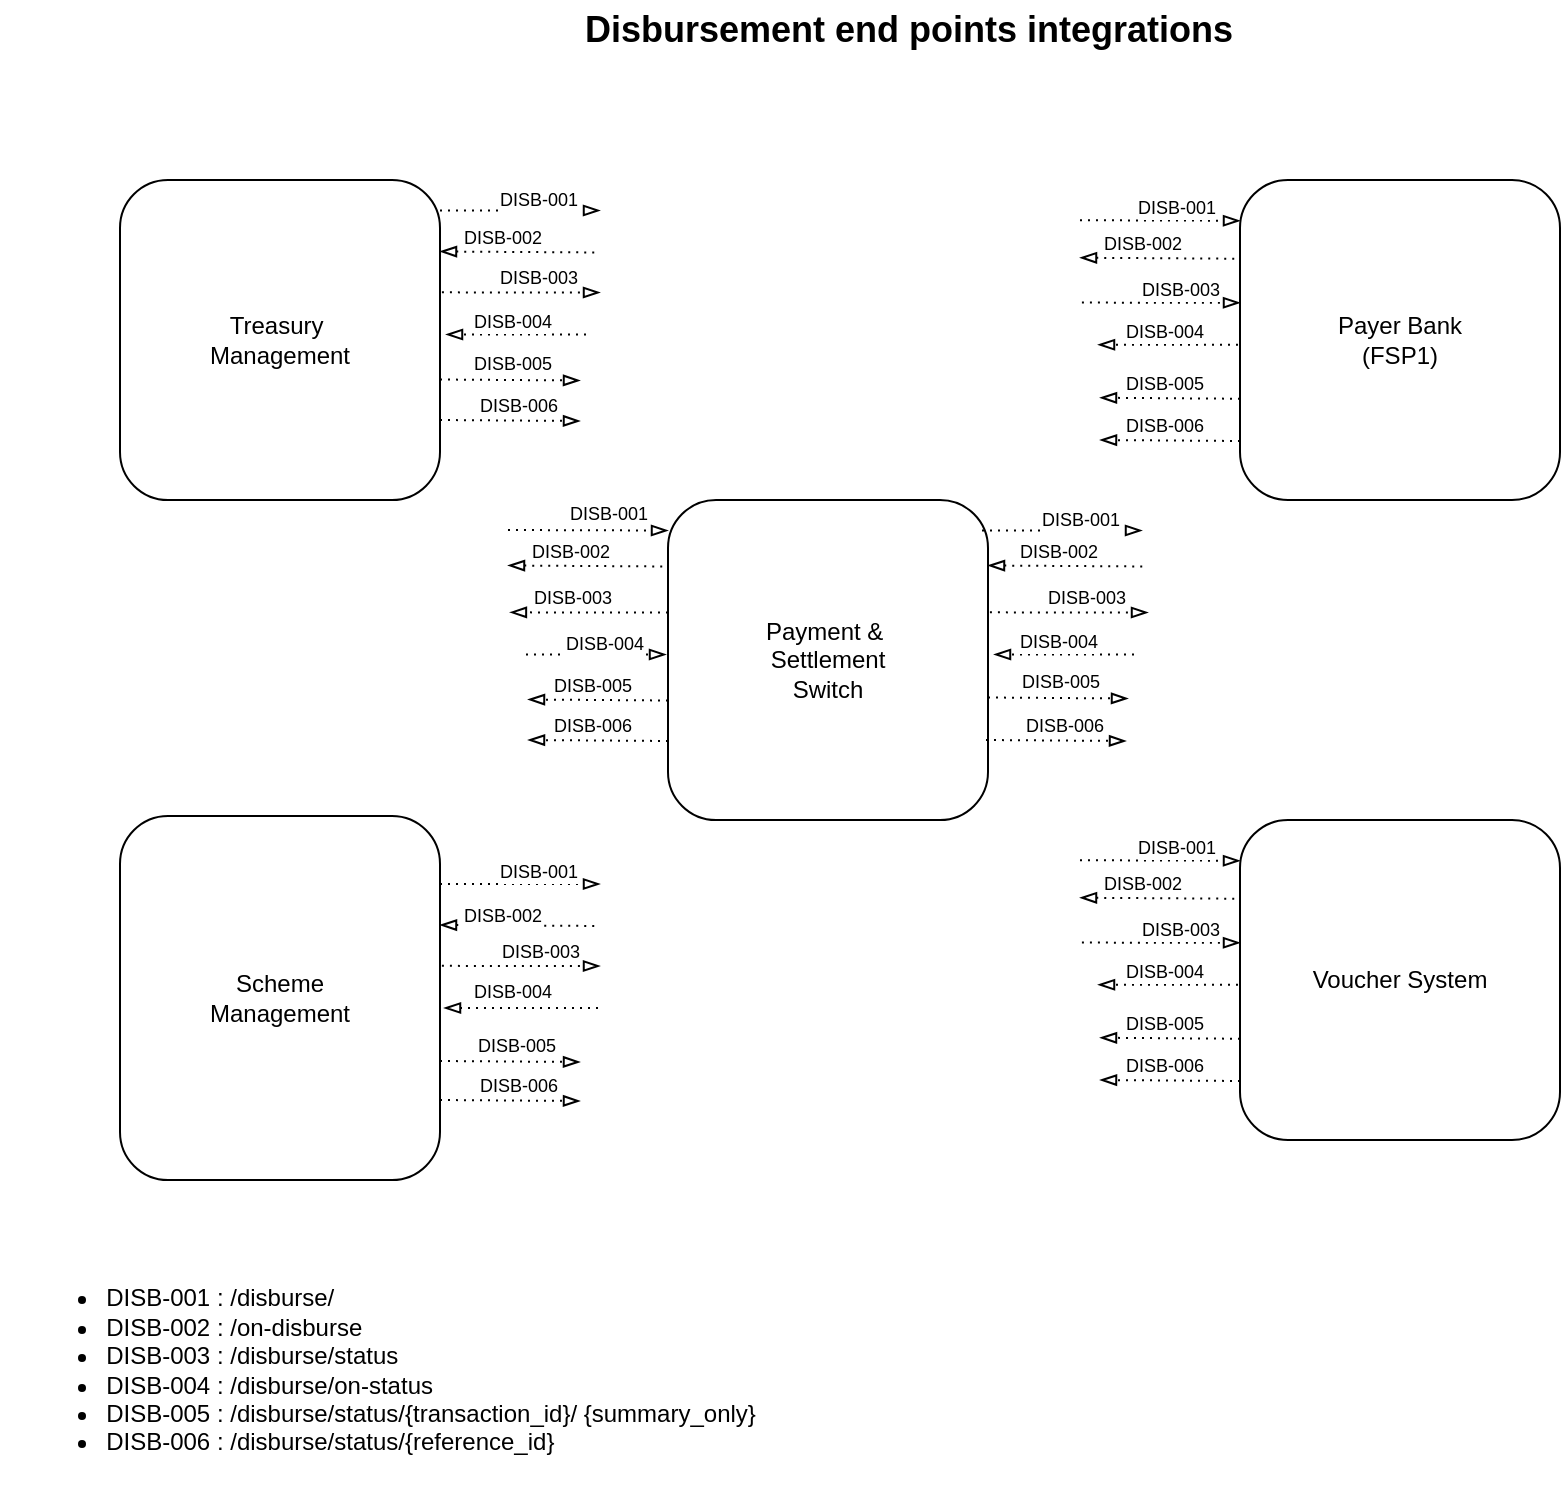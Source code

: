 <mxfile version="20.8.23" type="device" pages="3"><diagram id="aQPLZSTfaszhWUbE2c3Q" name="disb"><mxGraphModel dx="2380" dy="767" grid="1" gridSize="10" guides="1" tooltips="1" connect="1" arrows="1" fold="1" page="1" pageScale="1" pageWidth="827" pageHeight="1169" math="0" shadow="0"><root><mxCell id="0"/><mxCell id="1" parent="0"/><mxCell id="grcgdfYayrrknYL0uqDR-8" value="Scheme &lt;br&gt;Management" style="rounded=1;whiteSpace=wrap;html=1;" parent="1" vertex="1"><mxGeometry x="40" y="478" width="160" height="182" as="geometry"/></mxCell><mxCell id="grcgdfYayrrknYL0uqDR-41" value="" style="endArrow=blockThin;dashed=1;html=1;dashPattern=1 3;strokeWidth=1;rounded=0;endFill=0;" parent="1" edge="1"><mxGeometry width="50" height="50" relative="1" as="geometry"><mxPoint x="200" y="512" as="sourcePoint"/><mxPoint x="280" y="512" as="targetPoint"/></mxGeometry></mxCell><mxCell id="grcgdfYayrrknYL0uqDR-42" value="&lt;font style=&quot;font-size: 9px;&quot;&gt;DISB-001&lt;/font&gt;" style="edgeLabel;html=1;align=center;verticalAlign=middle;resizable=0;points=[];" parent="grcgdfYayrrknYL0uqDR-41" connectable="0" vertex="1"><mxGeometry x="0.4" y="1" relative="1" as="geometry"><mxPoint x="-7" y="-6" as="offset"/></mxGeometry></mxCell><mxCell id="grcgdfYayrrknYL0uqDR-47" value="" style="endArrow=blockThin;dashed=1;html=1;dashPattern=1 3;strokeWidth=1;rounded=0;endFill=0;exitX=1.006;exitY=0.415;exitDx=0;exitDy=0;exitPerimeter=0;" parent="1" edge="1"><mxGeometry width="50" height="50" relative="1" as="geometry"><mxPoint x="200.96" y="552.93" as="sourcePoint"/><mxPoint x="280" y="553" as="targetPoint"/></mxGeometry></mxCell><mxCell id="grcgdfYayrrknYL0uqDR-48" value="&lt;font style=&quot;font-size: 9px;&quot;&gt;DISB-003&lt;/font&gt;" style="edgeLabel;html=1;align=center;verticalAlign=middle;resizable=0;points=[];" parent="grcgdfYayrrknYL0uqDR-47" connectable="0" vertex="1"><mxGeometry x="0.4" y="1" relative="1" as="geometry"><mxPoint x="-7" y="-7" as="offset"/></mxGeometry></mxCell><mxCell id="grcgdfYayrrknYL0uqDR-49" value="&lt;div style=&quot;&quot;&gt;&lt;div style=&quot;&quot;&gt;&lt;ul style=&quot;border-color: var(--border-color);&quot;&gt;&lt;li style=&quot;border-color: var(--border-color); text-align: left;&quot;&gt;DISB-001 : /disburse/&lt;/li&gt;&lt;li style=&quot;border-color: var(--border-color); text-align: left;&quot;&gt;DISB-002 : /on-disburse&lt;/li&gt;&lt;li style=&quot;border-color: var(--border-color); text-align: left;&quot;&gt;DISB-003 : /disburse/status&lt;/li&gt;&lt;li style=&quot;border-color: var(--border-color); text-align: left;&quot;&gt;DISB-004 : /disburse/on-status&lt;/li&gt;&lt;li style=&quot;border-color: var(--border-color); text-align: left;&quot;&gt;DISB-005 :&amp;nbsp;/disburse/status/{transaction_id}/ {summary_only}&lt;/li&gt;&lt;li style=&quot;border-color: var(--border-color); text-align: left;&quot;&gt;DISB-006 :&amp;nbsp;/disburse/status/{reference_id}&lt;/li&gt;&lt;/ul&gt;&lt;/div&gt;&lt;/div&gt;" style="text;html=1;align=center;verticalAlign=middle;resizable=0;points=[];autosize=1;strokeColor=none;fillColor=none;" parent="1" vertex="1"><mxGeometry x="-20" y="695" width="390" height="120" as="geometry"/></mxCell><mxCell id="grcgdfYayrrknYL0uqDR-54" value="" style="endArrow=none;dashed=1;html=1;dashPattern=1 3;strokeWidth=1;rounded=0;endFill=0;exitX=1;exitY=0.25;exitDx=0;exitDy=0;startArrow=blockThin;startFill=0;" parent="1" edge="1"><mxGeometry width="50" height="50" relative="1" as="geometry"><mxPoint x="200" y="532.5" as="sourcePoint"/><mxPoint x="280" y="533" as="targetPoint"/></mxGeometry></mxCell><mxCell id="grcgdfYayrrknYL0uqDR-55" value="&lt;font style=&quot;font-size: 9px;&quot;&gt;DISB-002&lt;/font&gt;" style="edgeLabel;html=1;align=center;verticalAlign=middle;resizable=0;points=[];" parent="grcgdfYayrrknYL0uqDR-54" connectable="0" vertex="1"><mxGeometry x="0.4" y="1" relative="1" as="geometry"><mxPoint x="-25" y="-5" as="offset"/></mxGeometry></mxCell><mxCell id="grcgdfYayrrknYL0uqDR-56" value="Treasury&amp;nbsp;&lt;br&gt;Management" style="rounded=1;whiteSpace=wrap;html=1;" parent="1" vertex="1"><mxGeometry x="40" y="160" width="160" height="160" as="geometry"/></mxCell><mxCell id="grcgdfYayrrknYL0uqDR-63" value="Payment &amp;amp;&amp;nbsp;&lt;br&gt;Settlement &lt;br&gt;Switch" style="rounded=1;whiteSpace=wrap;html=1;" parent="1" vertex="1"><mxGeometry x="314" y="320" width="160" height="160" as="geometry"/></mxCell><mxCell id="grcgdfYayrrknYL0uqDR-70" value="Payer Bank&lt;br&gt;(FSP1)" style="rounded=1;whiteSpace=wrap;html=1;" parent="1" vertex="1"><mxGeometry x="600" y="160" width="160" height="160" as="geometry"/></mxCell><mxCell id="grcgdfYayrrknYL0uqDR-90" value="Disbursement end points integrations" style="text;html=1;align=center;verticalAlign=middle;resizable=0;points=[];autosize=1;strokeColor=none;fillColor=none;fontStyle=1;fontSize=18;" parent="1" vertex="1"><mxGeometry x="259" y="70" width="350" height="30" as="geometry"/></mxCell><mxCell id="t5GsdB5-P3kOXudHoE3E-3" value="" style="endArrow=blockThin;dashed=1;html=1;dashPattern=1 3;strokeWidth=1;rounded=0;endFill=0;" parent="1" edge="1"><mxGeometry width="50" height="50" relative="1" as="geometry"><mxPoint x="279" y="574" as="sourcePoint"/><mxPoint x="202" y="574" as="targetPoint"/></mxGeometry></mxCell><mxCell id="t5GsdB5-P3kOXudHoE3E-4" value="&lt;font style=&quot;font-size: 9px;&quot;&gt;DISB-004&lt;/font&gt;" style="edgeLabel;html=1;align=center;verticalAlign=middle;resizable=0;points=[];" parent="t5GsdB5-P3kOXudHoE3E-3" connectable="0" vertex="1"><mxGeometry x="0.4" y="1" relative="1" as="geometry"><mxPoint x="11" y="-10" as="offset"/></mxGeometry></mxCell><mxCell id="t5GsdB5-P3kOXudHoE3E-5" value="" style="endArrow=blockThin;dashed=1;html=1;dashPattern=1 3;strokeWidth=1;rounded=0;endFill=0;exitX=1;exitY=0.75;exitDx=0;exitDy=0;" parent="1" edge="1"><mxGeometry width="50" height="50" relative="1" as="geometry"><mxPoint x="200" y="600.5" as="sourcePoint"/><mxPoint x="270" y="601" as="targetPoint"/></mxGeometry></mxCell><mxCell id="t5GsdB5-P3kOXudHoE3E-6" value="&lt;font style=&quot;font-size: 9px;&quot;&gt;DISB-005&lt;/font&gt;" style="edgeLabel;html=1;align=center;verticalAlign=middle;resizable=0;points=[];" parent="t5GsdB5-P3kOXudHoE3E-5" connectable="0" vertex="1"><mxGeometry x="0.4" y="1" relative="1" as="geometry"><mxPoint x="-11" y="-8" as="offset"/></mxGeometry></mxCell><mxCell id="t5GsdB5-P3kOXudHoE3E-13" value="" style="endArrow=blockThin;dashed=1;html=1;dashPattern=1 3;strokeWidth=1;rounded=0;endFill=0;" parent="1" edge="1"><mxGeometry width="50" height="50" relative="1" as="geometry"><mxPoint x="200" y="175.25" as="sourcePoint"/><mxPoint x="280" y="175.25" as="targetPoint"/></mxGeometry></mxCell><mxCell id="t5GsdB5-P3kOXudHoE3E-14" value="&lt;font style=&quot;font-size: 9px;&quot;&gt;DISB-001&lt;/font&gt;" style="edgeLabel;html=1;align=center;verticalAlign=middle;resizable=0;points=[];" parent="t5GsdB5-P3kOXudHoE3E-13" connectable="0" vertex="1"><mxGeometry x="0.4" y="1" relative="1" as="geometry"><mxPoint x="-7" y="-6" as="offset"/></mxGeometry></mxCell><mxCell id="t5GsdB5-P3kOXudHoE3E-15" value="" style="endArrow=blockThin;dashed=1;html=1;dashPattern=1 3;strokeWidth=1;rounded=0;endFill=0;exitX=1.006;exitY=0.415;exitDx=0;exitDy=0;exitPerimeter=0;" parent="1" edge="1"><mxGeometry width="50" height="50" relative="1" as="geometry"><mxPoint x="200.96" y="216.18" as="sourcePoint"/><mxPoint x="280" y="216.25" as="targetPoint"/></mxGeometry></mxCell><mxCell id="t5GsdB5-P3kOXudHoE3E-16" value="&lt;font style=&quot;font-size: 9px;&quot;&gt;DISB-003&lt;/font&gt;" style="edgeLabel;html=1;align=center;verticalAlign=middle;resizable=0;points=[];" parent="t5GsdB5-P3kOXudHoE3E-15" connectable="0" vertex="1"><mxGeometry x="0.4" y="1" relative="1" as="geometry"><mxPoint x="-8" y="-7" as="offset"/></mxGeometry></mxCell><mxCell id="t5GsdB5-P3kOXudHoE3E-17" value="" style="endArrow=none;dashed=1;html=1;dashPattern=1 3;strokeWidth=1;rounded=0;endFill=0;exitX=1;exitY=0.25;exitDx=0;exitDy=0;startArrow=blockThin;startFill=0;" parent="1" edge="1"><mxGeometry width="50" height="50" relative="1" as="geometry"><mxPoint x="200" y="195.75" as="sourcePoint"/><mxPoint x="280" y="196.25" as="targetPoint"/></mxGeometry></mxCell><mxCell id="t5GsdB5-P3kOXudHoE3E-18" value="&lt;font style=&quot;font-size: 9px;&quot;&gt;DISB-002&lt;/font&gt;" style="edgeLabel;html=1;align=center;verticalAlign=middle;resizable=0;points=[];" parent="t5GsdB5-P3kOXudHoE3E-17" connectable="0" vertex="1"><mxGeometry x="0.4" y="1" relative="1" as="geometry"><mxPoint x="-25" y="-7" as="offset"/></mxGeometry></mxCell><mxCell id="t5GsdB5-P3kOXudHoE3E-19" value="" style="endArrow=blockThin;dashed=1;html=1;dashPattern=1 3;strokeWidth=1;rounded=0;endFill=0;" parent="1" edge="1"><mxGeometry width="50" height="50" relative="1" as="geometry"><mxPoint x="273" y="237.25" as="sourcePoint"/><mxPoint x="203" y="237.25" as="targetPoint"/></mxGeometry></mxCell><mxCell id="t5GsdB5-P3kOXudHoE3E-20" value="&lt;font style=&quot;font-size: 9px;&quot;&gt;DISB-004&lt;/font&gt;" style="edgeLabel;html=1;align=center;verticalAlign=middle;resizable=0;points=[];" parent="t5GsdB5-P3kOXudHoE3E-19" connectable="0" vertex="1"><mxGeometry x="0.4" y="1" relative="1" as="geometry"><mxPoint x="12" y="-9" as="offset"/></mxGeometry></mxCell><mxCell id="t5GsdB5-P3kOXudHoE3E-21" value="" style="endArrow=blockThin;dashed=1;html=1;dashPattern=1 3;strokeWidth=1;rounded=0;endFill=0;exitX=1;exitY=0.75;exitDx=0;exitDy=0;" parent="1" edge="1"><mxGeometry width="50" height="50" relative="1" as="geometry"><mxPoint x="200" y="259.75" as="sourcePoint"/><mxPoint x="270" y="260.25" as="targetPoint"/></mxGeometry></mxCell><mxCell id="t5GsdB5-P3kOXudHoE3E-22" value="&lt;font style=&quot;font-size: 9px;&quot;&gt;DISB-005&lt;/font&gt;" style="edgeLabel;html=1;align=center;verticalAlign=middle;resizable=0;points=[];" parent="t5GsdB5-P3kOXudHoE3E-21" connectable="0" vertex="1"><mxGeometry x="0.4" y="1" relative="1" as="geometry"><mxPoint x="-13" y="-8" as="offset"/></mxGeometry></mxCell><mxCell id="t5GsdB5-P3kOXudHoE3E-23" value="" style="endArrow=blockThin;dashed=1;html=1;dashPattern=1 3;strokeWidth=1;rounded=0;endFill=0;" parent="1" edge="1"><mxGeometry width="50" height="50" relative="1" as="geometry"><mxPoint x="471" y="335.25" as="sourcePoint"/><mxPoint x="551" y="335.25" as="targetPoint"/></mxGeometry></mxCell><mxCell id="t5GsdB5-P3kOXudHoE3E-24" value="&lt;font style=&quot;font-size: 9px;&quot;&gt;DISB-001&lt;/font&gt;" style="edgeLabel;html=1;align=center;verticalAlign=middle;resizable=0;points=[];" parent="t5GsdB5-P3kOXudHoE3E-23" connectable="0" vertex="1"><mxGeometry x="0.4" y="1" relative="1" as="geometry"><mxPoint x="-7" y="-6" as="offset"/></mxGeometry></mxCell><mxCell id="t5GsdB5-P3kOXudHoE3E-25" value="" style="endArrow=blockThin;dashed=1;html=1;dashPattern=1 3;strokeWidth=1;rounded=0;endFill=0;exitX=1.006;exitY=0.415;exitDx=0;exitDy=0;exitPerimeter=0;" parent="1" edge="1"><mxGeometry width="50" height="50" relative="1" as="geometry"><mxPoint x="474.96" y="376.18" as="sourcePoint"/><mxPoint x="554" y="376.25" as="targetPoint"/></mxGeometry></mxCell><mxCell id="t5GsdB5-P3kOXudHoE3E-26" value="&lt;font style=&quot;font-size: 9px;&quot;&gt;DISB-003&lt;/font&gt;" style="edgeLabel;html=1;align=center;verticalAlign=middle;resizable=0;points=[];" parent="t5GsdB5-P3kOXudHoE3E-25" connectable="0" vertex="1"><mxGeometry x="0.4" y="1" relative="1" as="geometry"><mxPoint x="-8" y="-7" as="offset"/></mxGeometry></mxCell><mxCell id="t5GsdB5-P3kOXudHoE3E-27" value="" style="endArrow=none;dashed=1;html=1;dashPattern=1 3;strokeWidth=1;rounded=0;endFill=0;exitX=1;exitY=0.25;exitDx=0;exitDy=0;startArrow=blockThin;startFill=0;" parent="1" edge="1"><mxGeometry width="50" height="50" relative="1" as="geometry"><mxPoint x="474" y="352.75" as="sourcePoint"/><mxPoint x="554" y="353.25" as="targetPoint"/></mxGeometry></mxCell><mxCell id="t5GsdB5-P3kOXudHoE3E-28" value="&lt;font style=&quot;font-size: 9px;&quot;&gt;DISB-002&lt;/font&gt;" style="edgeLabel;html=1;align=center;verticalAlign=middle;resizable=0;points=[];" parent="t5GsdB5-P3kOXudHoE3E-27" connectable="0" vertex="1"><mxGeometry x="0.4" y="1" relative="1" as="geometry"><mxPoint x="-21" y="-7" as="offset"/></mxGeometry></mxCell><mxCell id="t5GsdB5-P3kOXudHoE3E-29" value="" style="endArrow=blockThin;dashed=1;html=1;dashPattern=1 3;strokeWidth=1;rounded=0;endFill=0;" parent="1" edge="1"><mxGeometry width="50" height="50" relative="1" as="geometry"><mxPoint x="547" y="397.25" as="sourcePoint"/><mxPoint x="477" y="397.25" as="targetPoint"/></mxGeometry></mxCell><mxCell id="t5GsdB5-P3kOXudHoE3E-30" value="&lt;font style=&quot;font-size: 9px;&quot;&gt;DISB-004&lt;/font&gt;" style="edgeLabel;html=1;align=center;verticalAlign=middle;resizable=0;points=[];" parent="t5GsdB5-P3kOXudHoE3E-29" connectable="0" vertex="1"><mxGeometry x="0.4" y="1" relative="1" as="geometry"><mxPoint x="11" y="-9" as="offset"/></mxGeometry></mxCell><mxCell id="t5GsdB5-P3kOXudHoE3E-31" value="" style="endArrow=blockThin;dashed=1;html=1;dashPattern=1 3;strokeWidth=1;rounded=0;endFill=0;exitX=1;exitY=0.75;exitDx=0;exitDy=0;" parent="1" edge="1"><mxGeometry width="50" height="50" relative="1" as="geometry"><mxPoint x="474" y="418.75" as="sourcePoint"/><mxPoint x="544" y="419.25" as="targetPoint"/></mxGeometry></mxCell><mxCell id="t5GsdB5-P3kOXudHoE3E-32" value="&lt;font style=&quot;font-size: 9px;&quot;&gt;DISB-005&lt;/font&gt;" style="edgeLabel;html=1;align=center;verticalAlign=middle;resizable=0;points=[];" parent="t5GsdB5-P3kOXudHoE3E-31" connectable="0" vertex="1"><mxGeometry x="0.4" y="1" relative="1" as="geometry"><mxPoint x="-13" y="-8" as="offset"/></mxGeometry></mxCell><mxCell id="t5GsdB5-P3kOXudHoE3E-33" value="" style="endArrow=blockThin;dashed=1;html=1;dashPattern=1 3;strokeWidth=1;rounded=0;endFill=0;" parent="1" edge="1"><mxGeometry width="50" height="50" relative="1" as="geometry"><mxPoint x="234" y="335" as="sourcePoint"/><mxPoint x="314" y="335.25" as="targetPoint"/></mxGeometry></mxCell><mxCell id="t5GsdB5-P3kOXudHoE3E-34" value="&lt;font style=&quot;font-size: 9px;&quot;&gt;DISB-001&lt;/font&gt;" style="edgeLabel;html=1;align=center;verticalAlign=middle;resizable=0;points=[];" parent="t5GsdB5-P3kOXudHoE3E-33" connectable="0" vertex="1"><mxGeometry x="0.4" y="1" relative="1" as="geometry"><mxPoint x="-6" y="-8" as="offset"/></mxGeometry></mxCell><mxCell id="t5GsdB5-P3kOXudHoE3E-35" value="" style="endArrow=blockThin;dashed=1;html=1;dashPattern=1 3;strokeWidth=1;rounded=0;endFill=0;exitX=1.006;exitY=0.415;exitDx=0;exitDy=0;exitPerimeter=0;" parent="1" edge="1"><mxGeometry width="50" height="50" relative="1" as="geometry"><mxPoint x="314" y="376.25" as="sourcePoint"/><mxPoint x="234.96" y="376.18" as="targetPoint"/></mxGeometry></mxCell><mxCell id="t5GsdB5-P3kOXudHoE3E-36" value="&lt;font style=&quot;font-size: 9px;&quot;&gt;DISB-003&lt;/font&gt;" style="edgeLabel;html=1;align=center;verticalAlign=middle;resizable=0;points=[];" parent="t5GsdB5-P3kOXudHoE3E-35" connectable="0" vertex="1"><mxGeometry x="0.4" y="1" relative="1" as="geometry"><mxPoint x="7" y="-9" as="offset"/></mxGeometry></mxCell><mxCell id="t5GsdB5-P3kOXudHoE3E-37" value="" style="endArrow=none;dashed=1;html=1;dashPattern=1 3;strokeWidth=1;rounded=0;endFill=0;exitX=1;exitY=0.25;exitDx=0;exitDy=0;startArrow=blockThin;startFill=0;" parent="1" edge="1"><mxGeometry width="50" height="50" relative="1" as="geometry"><mxPoint x="234" y="352.75" as="sourcePoint"/><mxPoint x="314" y="353.25" as="targetPoint"/></mxGeometry></mxCell><mxCell id="t5GsdB5-P3kOXudHoE3E-38" value="&lt;font style=&quot;font-size: 9px;&quot;&gt;DISB-002&lt;/font&gt;" style="edgeLabel;html=1;align=center;verticalAlign=middle;resizable=0;points=[];" parent="t5GsdB5-P3kOXudHoE3E-37" connectable="0" vertex="1"><mxGeometry x="0.4" y="1" relative="1" as="geometry"><mxPoint x="-25" y="-7" as="offset"/></mxGeometry></mxCell><mxCell id="t5GsdB5-P3kOXudHoE3E-39" value="" style="endArrow=blockThin;dashed=1;html=1;dashPattern=1 3;strokeWidth=1;rounded=0;endFill=0;" parent="1" edge="1"><mxGeometry width="50" height="50" relative="1" as="geometry"><mxPoint x="243" y="397.25" as="sourcePoint"/><mxPoint x="313" y="397.25" as="targetPoint"/></mxGeometry></mxCell><mxCell id="t5GsdB5-P3kOXudHoE3E-40" value="&lt;font style=&quot;font-size: 9px;&quot;&gt;DISB-004&lt;/font&gt;" style="edgeLabel;html=1;align=center;verticalAlign=middle;resizable=0;points=[];" parent="t5GsdB5-P3kOXudHoE3E-39" connectable="0" vertex="1"><mxGeometry x="0.4" y="1" relative="1" as="geometry"><mxPoint x="-10" y="-6" as="offset"/></mxGeometry></mxCell><mxCell id="t5GsdB5-P3kOXudHoE3E-41" value="" style="endArrow=blockThin;dashed=1;html=1;dashPattern=1 3;strokeWidth=1;rounded=0;endFill=0;exitX=1;exitY=0.75;exitDx=0;exitDy=0;" parent="1" edge="1"><mxGeometry width="50" height="50" relative="1" as="geometry"><mxPoint x="314" y="420.25" as="sourcePoint"/><mxPoint x="244" y="419.75" as="targetPoint"/></mxGeometry></mxCell><mxCell id="t5GsdB5-P3kOXudHoE3E-42" value="&lt;font style=&quot;font-size: 9px;&quot;&gt;DISB-005&lt;/font&gt;" style="edgeLabel;html=1;align=center;verticalAlign=middle;resizable=0;points=[];" parent="t5GsdB5-P3kOXudHoE3E-41" connectable="0" vertex="1"><mxGeometry x="0.4" y="1" relative="1" as="geometry"><mxPoint x="11" y="-9" as="offset"/></mxGeometry></mxCell><mxCell id="t5GsdB5-P3kOXudHoE3E-53" value="" style="endArrow=blockThin;dashed=1;html=1;dashPattern=1 3;strokeWidth=1;rounded=0;endFill=0;" parent="1" edge="1"><mxGeometry width="50" height="50" relative="1" as="geometry"><mxPoint x="520" y="180.12" as="sourcePoint"/><mxPoint x="600" y="180.37" as="targetPoint"/></mxGeometry></mxCell><mxCell id="t5GsdB5-P3kOXudHoE3E-54" value="&lt;font style=&quot;font-size: 9px;&quot;&gt;DISB-001&lt;/font&gt;" style="edgeLabel;html=1;align=center;verticalAlign=middle;resizable=0;points=[];" parent="t5GsdB5-P3kOXudHoE3E-53" connectable="0" vertex="1"><mxGeometry x="0.4" y="1" relative="1" as="geometry"><mxPoint x="-8" y="-7" as="offset"/></mxGeometry></mxCell><mxCell id="t5GsdB5-P3kOXudHoE3E-55" value="" style="endArrow=blockThin;dashed=1;html=1;dashPattern=1 3;strokeWidth=1;rounded=0;endFill=0;exitX=1.006;exitY=0.415;exitDx=0;exitDy=0;exitPerimeter=0;" parent="1" edge="1"><mxGeometry width="50" height="50" relative="1" as="geometry"><mxPoint x="520.96" y="221.3" as="sourcePoint"/><mxPoint x="600" y="221.37" as="targetPoint"/></mxGeometry></mxCell><mxCell id="t5GsdB5-P3kOXudHoE3E-56" value="&lt;font style=&quot;font-size: 9px;&quot;&gt;DISB-003&lt;/font&gt;" style="edgeLabel;html=1;align=center;verticalAlign=middle;resizable=0;points=[];" parent="t5GsdB5-P3kOXudHoE3E-55" connectable="0" vertex="1"><mxGeometry x="0.4" y="1" relative="1" as="geometry"><mxPoint x="-7" y="-7" as="offset"/></mxGeometry></mxCell><mxCell id="t5GsdB5-P3kOXudHoE3E-57" value="" style="endArrow=none;dashed=1;html=1;dashPattern=1 3;strokeWidth=1;rounded=0;endFill=0;exitX=1;exitY=0.25;exitDx=0;exitDy=0;startArrow=blockThin;startFill=0;" parent="1" edge="1"><mxGeometry width="50" height="50" relative="1" as="geometry"><mxPoint x="520" y="198.87" as="sourcePoint"/><mxPoint x="600" y="199.37" as="targetPoint"/></mxGeometry></mxCell><mxCell id="t5GsdB5-P3kOXudHoE3E-58" value="&lt;font style=&quot;font-size: 9px;&quot;&gt;DISB-002&lt;/font&gt;" style="edgeLabel;html=1;align=center;verticalAlign=middle;resizable=0;points=[];" parent="t5GsdB5-P3kOXudHoE3E-57" connectable="0" vertex="1"><mxGeometry x="0.4" y="1" relative="1" as="geometry"><mxPoint x="-25" y="-7" as="offset"/></mxGeometry></mxCell><mxCell id="t5GsdB5-P3kOXudHoE3E-59" value="" style="endArrow=blockThin;dashed=1;html=1;dashPattern=1 3;strokeWidth=1;rounded=0;endFill=0;" parent="1" edge="1"><mxGeometry width="50" height="50" relative="1" as="geometry"><mxPoint x="599" y="242.37" as="sourcePoint"/><mxPoint x="529" y="242.37" as="targetPoint"/></mxGeometry></mxCell><mxCell id="t5GsdB5-P3kOXudHoE3E-60" value="&lt;font style=&quot;font-size: 9px;&quot;&gt;DISB-004&lt;/font&gt;" style="edgeLabel;html=1;align=center;verticalAlign=middle;resizable=0;points=[];" parent="t5GsdB5-P3kOXudHoE3E-59" connectable="0" vertex="1"><mxGeometry x="0.4" y="1" relative="1" as="geometry"><mxPoint x="12" y="-9" as="offset"/></mxGeometry></mxCell><mxCell id="t5GsdB5-P3kOXudHoE3E-61" value="" style="endArrow=blockThin;dashed=1;html=1;dashPattern=1 3;strokeWidth=1;rounded=0;endFill=0;exitX=1;exitY=0.75;exitDx=0;exitDy=0;" parent="1" edge="1"><mxGeometry width="50" height="50" relative="1" as="geometry"><mxPoint x="600" y="269.37" as="sourcePoint"/><mxPoint x="530" y="268.87" as="targetPoint"/></mxGeometry></mxCell><mxCell id="t5GsdB5-P3kOXudHoE3E-62" value="&lt;font style=&quot;font-size: 9px;&quot;&gt;DISB-005&lt;/font&gt;" style="edgeLabel;html=1;align=center;verticalAlign=middle;resizable=0;points=[];" parent="t5GsdB5-P3kOXudHoE3E-61" connectable="0" vertex="1"><mxGeometry x="0.4" y="1" relative="1" as="geometry"><mxPoint x="11" y="-9" as="offset"/></mxGeometry></mxCell><mxCell id="eHkrMpqfWX4__de2eg3z-1" value="" style="endArrow=blockThin;dashed=1;html=1;dashPattern=1 3;strokeWidth=1;rounded=0;endFill=0;exitX=1;exitY=0.75;exitDx=0;exitDy=0;" parent="1" edge="1"><mxGeometry width="50" height="50" relative="1" as="geometry"><mxPoint x="200" y="620" as="sourcePoint"/><mxPoint x="270" y="620.5" as="targetPoint"/></mxGeometry></mxCell><mxCell id="eHkrMpqfWX4__de2eg3z-2" value="&lt;font style=&quot;font-size: 9px;&quot;&gt;DISB-006&lt;/font&gt;" style="edgeLabel;html=1;align=center;verticalAlign=middle;resizable=0;points=[];" parent="eHkrMpqfWX4__de2eg3z-1" connectable="0" vertex="1"><mxGeometry x="0.4" y="1" relative="1" as="geometry"><mxPoint x="-10" y="-8" as="offset"/></mxGeometry></mxCell><mxCell id="eHkrMpqfWX4__de2eg3z-3" value="" style="endArrow=blockThin;dashed=1;html=1;dashPattern=1 3;strokeWidth=1;rounded=0;endFill=0;exitX=1;exitY=0.75;exitDx=0;exitDy=0;" parent="1" edge="1"><mxGeometry width="50" height="50" relative="1" as="geometry"><mxPoint x="200" y="280" as="sourcePoint"/><mxPoint x="270" y="280.5" as="targetPoint"/></mxGeometry></mxCell><mxCell id="eHkrMpqfWX4__de2eg3z-4" value="&lt;font style=&quot;font-size: 9px;&quot;&gt;DISB-006&lt;/font&gt;" style="edgeLabel;html=1;align=center;verticalAlign=middle;resizable=0;points=[];" parent="eHkrMpqfWX4__de2eg3z-3" connectable="0" vertex="1"><mxGeometry x="0.4" y="1" relative="1" as="geometry"><mxPoint x="-10" y="-8" as="offset"/></mxGeometry></mxCell><mxCell id="eHkrMpqfWX4__de2eg3z-5" value="" style="endArrow=blockThin;dashed=1;html=1;dashPattern=1 3;strokeWidth=1;rounded=0;endFill=0;exitX=1;exitY=0.75;exitDx=0;exitDy=0;" parent="1" edge="1"><mxGeometry width="50" height="50" relative="1" as="geometry"><mxPoint x="473" y="440" as="sourcePoint"/><mxPoint x="543" y="440.5" as="targetPoint"/></mxGeometry></mxCell><mxCell id="eHkrMpqfWX4__de2eg3z-6" value="&lt;font style=&quot;font-size: 9px;&quot;&gt;DISB-006&lt;/font&gt;" style="edgeLabel;html=1;align=center;verticalAlign=middle;resizable=0;points=[];" parent="eHkrMpqfWX4__de2eg3z-5" connectable="0" vertex="1"><mxGeometry x="0.4" y="1" relative="1" as="geometry"><mxPoint x="-10" y="-8" as="offset"/></mxGeometry></mxCell><mxCell id="eHkrMpqfWX4__de2eg3z-7" value="" style="endArrow=blockThin;dashed=1;html=1;dashPattern=1 3;strokeWidth=1;rounded=0;endFill=0;exitX=1;exitY=0.75;exitDx=0;exitDy=0;" parent="1" edge="1"><mxGeometry width="50" height="50" relative="1" as="geometry"><mxPoint x="600" y="290.5" as="sourcePoint"/><mxPoint x="530" y="290" as="targetPoint"/></mxGeometry></mxCell><mxCell id="eHkrMpqfWX4__de2eg3z-8" value="&lt;font style=&quot;font-size: 9px;&quot;&gt;DISB-006&lt;/font&gt;" style="edgeLabel;html=1;align=center;verticalAlign=middle;resizable=0;points=[];" parent="eHkrMpqfWX4__de2eg3z-7" connectable="0" vertex="1"><mxGeometry x="0.4" y="1" relative="1" as="geometry"><mxPoint x="11" y="-9" as="offset"/></mxGeometry></mxCell><mxCell id="eHkrMpqfWX4__de2eg3z-9" value="" style="endArrow=blockThin;dashed=1;html=1;dashPattern=1 3;strokeWidth=1;rounded=0;endFill=0;exitX=1;exitY=0.75;exitDx=0;exitDy=0;" parent="1" edge="1"><mxGeometry width="50" height="50" relative="1" as="geometry"><mxPoint x="314" y="440.5" as="sourcePoint"/><mxPoint x="244" y="440" as="targetPoint"/></mxGeometry></mxCell><mxCell id="eHkrMpqfWX4__de2eg3z-10" value="&lt;font style=&quot;font-size: 9px;&quot;&gt;DISB-006&lt;/font&gt;" style="edgeLabel;html=1;align=center;verticalAlign=middle;resizable=0;points=[];" parent="eHkrMpqfWX4__de2eg3z-9" connectable="0" vertex="1"><mxGeometry x="0.4" y="1" relative="1" as="geometry"><mxPoint x="11" y="-9" as="offset"/></mxGeometry></mxCell><mxCell id="u4-wd8Z-D0hGl63lT2rG-2" value="Voucher System" style="rounded=1;whiteSpace=wrap;html=1;" vertex="1" parent="1"><mxGeometry x="600" y="480" width="160" height="160" as="geometry"/></mxCell><mxCell id="u4-wd8Z-D0hGl63lT2rG-5" value="" style="endArrow=blockThin;dashed=1;html=1;dashPattern=1 3;strokeWidth=1;rounded=0;endFill=0;" edge="1" parent="1"><mxGeometry width="50" height="50" relative="1" as="geometry"><mxPoint x="520" y="500.12" as="sourcePoint"/><mxPoint x="600" y="500.37" as="targetPoint"/></mxGeometry></mxCell><mxCell id="u4-wd8Z-D0hGl63lT2rG-6" value="&lt;font style=&quot;font-size: 9px;&quot;&gt;DISB-001&lt;/font&gt;" style="edgeLabel;html=1;align=center;verticalAlign=middle;resizable=0;points=[];" connectable="0" vertex="1" parent="u4-wd8Z-D0hGl63lT2rG-5"><mxGeometry x="0.4" y="1" relative="1" as="geometry"><mxPoint x="-8" y="-7" as="offset"/></mxGeometry></mxCell><mxCell id="u4-wd8Z-D0hGl63lT2rG-7" value="" style="endArrow=blockThin;dashed=1;html=1;dashPattern=1 3;strokeWidth=1;rounded=0;endFill=0;exitX=1.006;exitY=0.415;exitDx=0;exitDy=0;exitPerimeter=0;" edge="1" parent="1"><mxGeometry width="50" height="50" relative="1" as="geometry"><mxPoint x="520.96" y="541.3" as="sourcePoint"/><mxPoint x="600" y="541.37" as="targetPoint"/></mxGeometry></mxCell><mxCell id="u4-wd8Z-D0hGl63lT2rG-8" value="&lt;font style=&quot;font-size: 9px;&quot;&gt;DISB-003&lt;/font&gt;" style="edgeLabel;html=1;align=center;verticalAlign=middle;resizable=0;points=[];" connectable="0" vertex="1" parent="u4-wd8Z-D0hGl63lT2rG-7"><mxGeometry x="0.4" y="1" relative="1" as="geometry"><mxPoint x="-7" y="-7" as="offset"/></mxGeometry></mxCell><mxCell id="u4-wd8Z-D0hGl63lT2rG-9" value="" style="endArrow=none;dashed=1;html=1;dashPattern=1 3;strokeWidth=1;rounded=0;endFill=0;exitX=1;exitY=0.25;exitDx=0;exitDy=0;startArrow=blockThin;startFill=0;" edge="1" parent="1"><mxGeometry width="50" height="50" relative="1" as="geometry"><mxPoint x="520" y="518.87" as="sourcePoint"/><mxPoint x="600" y="519.37" as="targetPoint"/></mxGeometry></mxCell><mxCell id="u4-wd8Z-D0hGl63lT2rG-10" value="&lt;font style=&quot;font-size: 9px;&quot;&gt;DISB-002&lt;/font&gt;" style="edgeLabel;html=1;align=center;verticalAlign=middle;resizable=0;points=[];" connectable="0" vertex="1" parent="u4-wd8Z-D0hGl63lT2rG-9"><mxGeometry x="0.4" y="1" relative="1" as="geometry"><mxPoint x="-25" y="-7" as="offset"/></mxGeometry></mxCell><mxCell id="u4-wd8Z-D0hGl63lT2rG-11" value="" style="endArrow=blockThin;dashed=1;html=1;dashPattern=1 3;strokeWidth=1;rounded=0;endFill=0;" edge="1" parent="1"><mxGeometry width="50" height="50" relative="1" as="geometry"><mxPoint x="599" y="562.37" as="sourcePoint"/><mxPoint x="529" y="562.37" as="targetPoint"/></mxGeometry></mxCell><mxCell id="u4-wd8Z-D0hGl63lT2rG-12" value="&lt;font style=&quot;font-size: 9px;&quot;&gt;DISB-004&lt;/font&gt;" style="edgeLabel;html=1;align=center;verticalAlign=middle;resizable=0;points=[];" connectable="0" vertex="1" parent="u4-wd8Z-D0hGl63lT2rG-11"><mxGeometry x="0.4" y="1" relative="1" as="geometry"><mxPoint x="12" y="-9" as="offset"/></mxGeometry></mxCell><mxCell id="u4-wd8Z-D0hGl63lT2rG-13" value="" style="endArrow=blockThin;dashed=1;html=1;dashPattern=1 3;strokeWidth=1;rounded=0;endFill=0;exitX=1;exitY=0.75;exitDx=0;exitDy=0;" edge="1" parent="1"><mxGeometry width="50" height="50" relative="1" as="geometry"><mxPoint x="600" y="589.37" as="sourcePoint"/><mxPoint x="530" y="588.87" as="targetPoint"/></mxGeometry></mxCell><mxCell id="u4-wd8Z-D0hGl63lT2rG-14" value="&lt;font style=&quot;font-size: 9px;&quot;&gt;DISB-005&lt;/font&gt;" style="edgeLabel;html=1;align=center;verticalAlign=middle;resizable=0;points=[];" connectable="0" vertex="1" parent="u4-wd8Z-D0hGl63lT2rG-13"><mxGeometry x="0.4" y="1" relative="1" as="geometry"><mxPoint x="11" y="-9" as="offset"/></mxGeometry></mxCell><mxCell id="u4-wd8Z-D0hGl63lT2rG-15" value="" style="endArrow=blockThin;dashed=1;html=1;dashPattern=1 3;strokeWidth=1;rounded=0;endFill=0;exitX=1;exitY=0.75;exitDx=0;exitDy=0;" edge="1" parent="1"><mxGeometry width="50" height="50" relative="1" as="geometry"><mxPoint x="600" y="610.5" as="sourcePoint"/><mxPoint x="530" y="610" as="targetPoint"/></mxGeometry></mxCell><mxCell id="u4-wd8Z-D0hGl63lT2rG-16" value="&lt;font style=&quot;font-size: 9px;&quot;&gt;DISB-006&lt;/font&gt;" style="edgeLabel;html=1;align=center;verticalAlign=middle;resizable=0;points=[];" connectable="0" vertex="1" parent="u4-wd8Z-D0hGl63lT2rG-15"><mxGeometry x="0.4" y="1" relative="1" as="geometry"><mxPoint x="11" y="-9" as="offset"/></mxGeometry></mxCell></root></mxGraphModel></diagram><diagram id="-8Sp8W56Fz9q8X1He45J" name="mapper"><mxGraphModel dx="1553" dy="767" grid="1" gridSize="10" guides="1" tooltips="1" connect="1" arrows="1" fold="1" page="1" pageScale="1" pageWidth="827" pageHeight="1169" math="0" shadow="0"><root><mxCell id="0"/><mxCell id="1" parent="0"/><mxCell id="HclXD2phPsjjC6FK857C-1" value="Scheme &lt;br&gt;Management" style="rounded=1;whiteSpace=wrap;html=1;" parent="1" vertex="1"><mxGeometry x="40" y="570" width="160" height="210" as="geometry"/></mxCell><mxCell id="HclXD2phPsjjC6FK857C-2" value="" style="endArrow=blockThin;dashed=1;html=1;dashPattern=1 3;strokeWidth=1;rounded=0;endFill=0;" parent="1" edge="1"><mxGeometry width="50" height="50" relative="1" as="geometry"><mxPoint x="200" y="590" as="sourcePoint"/><mxPoint x="280" y="590" as="targetPoint"/></mxGeometry></mxCell><mxCell id="HclXD2phPsjjC6FK857C-3" value="&lt;font style=&quot;font-size: 9px;&quot;&gt;FAMAP-001&lt;/font&gt;" style="edgeLabel;html=1;align=center;verticalAlign=middle;resizable=0;points=[];" parent="HclXD2phPsjjC6FK857C-2" connectable="0" vertex="1"><mxGeometry x="0.4" y="1" relative="1" as="geometry"><mxPoint x="-12" y="-8" as="offset"/></mxGeometry></mxCell><mxCell id="HclXD2phPsjjC6FK857C-6" value="&lt;div style=&quot;&quot;&gt;&lt;div style=&quot;&quot;&gt;&lt;ul style=&quot;border-color: var(--border-color);&quot;&gt;&lt;li style=&quot;border-color: var(--border-color); text-align: left;&quot;&gt;FAMAP-001 :&amp;nbsp;/mapper/link&lt;/li&gt;&lt;li style=&quot;border-color: var(--border-color); text-align: left;&quot;&gt;FAMAP-002 :&amp;nbsp;/mapper/on-link&lt;/li&gt;&lt;li style=&quot;border-color: var(--border-color); text-align: left;&quot;&gt;FAMAP-003 :&amp;nbsp;/mapper/update&lt;/li&gt;&lt;li style=&quot;border-color: var(--border-color); text-align: left;&quot;&gt;FAMAP-004 :&amp;nbsp;/mapper/on-update&lt;/li&gt;&lt;li style=&quot;border-color: var(--border-color); text-align: left;&quot;&gt;FAMAP-005 :&amp;nbsp;/mapper/unlink&lt;/li&gt;&lt;li style=&quot;border-color: var(--border-color); text-align: left;&quot;&gt;FAMAP-006 :&amp;nbsp;/mapper/on-unlink&lt;/li&gt;&lt;li style=&quot;border-color: var(--border-color); text-align: left;&quot;&gt;FAMAP-007 :&amp;nbsp;/mapper/resolve&lt;/li&gt;&lt;li style=&quot;border-color: var(--border-color); text-align: left;&quot;&gt;FAMAP-008 :&amp;nbsp;/mapper/on-resolve&lt;/li&gt;&lt;li style=&quot;border-color: var(--border-color); text-align: left;&quot;&gt;FAMAP-009 :&amp;nbsp;/mapper/status&lt;/li&gt;&lt;li style=&quot;border-color: var(--border-color); text-align: left;&quot;&gt;FAMAP-010 :&amp;nbsp;/mapper/on-status&lt;/li&gt;&lt;/ul&gt;&lt;/div&gt;&lt;/div&gt;" style="text;html=1;align=center;verticalAlign=middle;resizable=0;points=[];autosize=1;strokeColor=default;fillColor=none;" parent="1" vertex="1"><mxGeometry x="40" y="879" width="240" height="180" as="geometry"/></mxCell><mxCell id="HclXD2phPsjjC6FK857C-7" value="" style="endArrow=none;dashed=1;html=1;dashPattern=1 3;strokeWidth=1;rounded=0;endFill=0;exitX=1;exitY=0.25;exitDx=0;exitDy=0;startArrow=blockThin;startFill=0;" parent="1" edge="1"><mxGeometry width="50" height="50" relative="1" as="geometry"><mxPoint x="200" y="605.5" as="sourcePoint"/><mxPoint x="280" y="606" as="targetPoint"/></mxGeometry></mxCell><mxCell id="HclXD2phPsjjC6FK857C-8" value="&lt;font style=&quot;font-size: 9px;&quot;&gt;FAMAP-002&lt;/font&gt;" style="edgeLabel;html=1;align=center;verticalAlign=middle;resizable=0;points=[];" parent="HclXD2phPsjjC6FK857C-7" connectable="0" vertex="1"><mxGeometry x="0.4" y="1" relative="1" as="geometry"><mxPoint x="-18" y="-6" as="offset"/></mxGeometry></mxCell><mxCell id="HclXD2phPsjjC6FK857C-9" value="Unified Citizen &lt;br&gt;Interface" style="rounded=1;whiteSpace=wrap;html=1;" parent="1" vertex="1"><mxGeometry x="40" y="130" width="160" height="210" as="geometry"/></mxCell><mxCell id="HclXD2phPsjjC6FK857C-10" value="Payee Bank&lt;br style=&quot;border-color: var(--border-color);&quot;&gt;(FSP1)" style="rounded=1;whiteSpace=wrap;html=1;" parent="1" vertex="1"><mxGeometry x="470" y="240" width="160" height="230" as="geometry"/></mxCell><mxCell id="HclXD2phPsjjC6FK857C-11" value="Payment &amp;amp; Settlement Switch" style="rounded=1;whiteSpace=wrap;html=1;" parent="1" vertex="1"><mxGeometry x="870" y="170" width="160" height="260" as="geometry"/></mxCell><mxCell id="HclXD2phPsjjC6FK857C-12" value="Mapper end points integrations" style="text;html=1;align=center;verticalAlign=middle;resizable=0;points=[];autosize=1;strokeColor=none;fillColor=none;fontStyle=1;fontSize=18;" parent="1" vertex="1"><mxGeometry x="435" y="50" width="290" height="30" as="geometry"/></mxCell><mxCell id="HclXD2phPsjjC6FK857C-67" value="FA Mapper&lt;sup&gt;1&lt;/sup&gt;" style="rounded=1;whiteSpace=wrap;html=1;" parent="1" vertex="1"><mxGeometry x="520" y="430" width="90" height="30" as="geometry"/></mxCell><mxCell id="HclXD2phPsjjC6FK857C-68" value="FA Mapper&lt;sup&gt;2&lt;/sup&gt;" style="rounded=1;whiteSpace=wrap;html=1;" parent="1" vertex="1"><mxGeometry x="920" y="370" width="90" height="30" as="geometry"/></mxCell><mxCell id="HclXD2phPsjjC6FK857C-69" value="&lt;div style=&quot;text-align: left;&quot;&gt;1 ID to store of value account info&lt;br&gt;&lt;/div&gt;&lt;div style=&quot;text-align: left;&quot;&gt;2 ID to financial institution info&lt;br&gt;&lt;/div&gt;" style="text;html=1;align=center;verticalAlign=middle;resizable=0;points=[];autosize=1;strokeColor=default;fillColor=none;" parent="1" vertex="1"><mxGeometry x="40" y="1079" width="200" height="40" as="geometry"/></mxCell><mxCell id="1mpfTV3I0skk3CKjAi6z-1" value="&lt;div style=&quot;text-align: left;&quot;&gt;&lt;b&gt;Note&lt;/b&gt;: Financial Address mapper usually is a critical module that is part of Banking / Wallet platforms.&lt;/div&gt;" style="text;html=1;align=center;verticalAlign=middle;resizable=0;points=[];autosize=1;strokeColor=default;fillColor=none;" parent="1" vertex="1"><mxGeometry x="40" y="837" width="560" height="30" as="geometry"/></mxCell><mxCell id="1mpfTV3I0skk3CKjAi6z-15" value="Last Mile &lt;br&gt;Cash-in/Cash-out" style="rounded=1;whiteSpace=wrap;html=1;" parent="1" vertex="1"><mxGeometry x="40" y="350" width="160" height="210" as="geometry"/></mxCell><mxCell id="lTkci3E-15wGNrZdgtf2-1" value="" style="endArrow=blockThin;dashed=1;html=1;dashPattern=1 3;strokeWidth=1;rounded=0;endFill=0;" parent="1" edge="1"><mxGeometry width="50" height="50" relative="1" as="geometry"><mxPoint x="200" y="630" as="sourcePoint"/><mxPoint x="280" y="630" as="targetPoint"/></mxGeometry></mxCell><mxCell id="lTkci3E-15wGNrZdgtf2-2" value="&lt;font style=&quot;font-size: 9px;&quot;&gt;FAMAP-003&lt;/font&gt;" style="edgeLabel;html=1;align=center;verticalAlign=middle;resizable=0;points=[];" parent="lTkci3E-15wGNrZdgtf2-1" connectable="0" vertex="1"><mxGeometry x="0.4" y="1" relative="1" as="geometry"><mxPoint x="-12" y="-8" as="offset"/></mxGeometry></mxCell><mxCell id="lTkci3E-15wGNrZdgtf2-3" value="" style="endArrow=none;dashed=1;html=1;dashPattern=1 3;strokeWidth=1;rounded=0;endFill=0;exitX=1;exitY=0.25;exitDx=0;exitDy=0;startArrow=blockThin;startFill=0;" parent="1" edge="1"><mxGeometry width="50" height="50" relative="1" as="geometry"><mxPoint x="200" y="645.5" as="sourcePoint"/><mxPoint x="280" y="646" as="targetPoint"/></mxGeometry></mxCell><mxCell id="lTkci3E-15wGNrZdgtf2-4" value="&lt;font style=&quot;font-size: 9px;&quot;&gt;FAMAP-004&lt;/font&gt;" style="edgeLabel;html=1;align=center;verticalAlign=middle;resizable=0;points=[];" parent="lTkci3E-15wGNrZdgtf2-3" connectable="0" vertex="1"><mxGeometry x="0.4" y="1" relative="1" as="geometry"><mxPoint x="-18" y="-6" as="offset"/></mxGeometry></mxCell><mxCell id="lTkci3E-15wGNrZdgtf2-5" value="" style="endArrow=blockThin;dashed=1;html=1;dashPattern=1 3;strokeWidth=1;rounded=0;endFill=0;" parent="1" edge="1"><mxGeometry width="50" height="50" relative="1" as="geometry"><mxPoint x="200" y="670" as="sourcePoint"/><mxPoint x="280" y="670" as="targetPoint"/></mxGeometry></mxCell><mxCell id="lTkci3E-15wGNrZdgtf2-6" value="&lt;font style=&quot;font-size: 9px;&quot;&gt;FAMAP-005&lt;/font&gt;" style="edgeLabel;html=1;align=center;verticalAlign=middle;resizable=0;points=[];" parent="lTkci3E-15wGNrZdgtf2-5" connectable="0" vertex="1"><mxGeometry x="0.4" y="1" relative="1" as="geometry"><mxPoint x="-12" y="-8" as="offset"/></mxGeometry></mxCell><mxCell id="lTkci3E-15wGNrZdgtf2-7" value="" style="endArrow=none;dashed=1;html=1;dashPattern=1 3;strokeWidth=1;rounded=0;endFill=0;exitX=1;exitY=0.25;exitDx=0;exitDy=0;startArrow=blockThin;startFill=0;" parent="1" edge="1"><mxGeometry width="50" height="50" relative="1" as="geometry"><mxPoint x="200" y="685.5" as="sourcePoint"/><mxPoint x="280" y="686" as="targetPoint"/></mxGeometry></mxCell><mxCell id="lTkci3E-15wGNrZdgtf2-8" value="&lt;font style=&quot;font-size: 9px;&quot;&gt;FAMAP-006&lt;/font&gt;" style="edgeLabel;html=1;align=center;verticalAlign=middle;resizable=0;points=[];" parent="lTkci3E-15wGNrZdgtf2-7" connectable="0" vertex="1"><mxGeometry x="0.4" y="1" relative="1" as="geometry"><mxPoint x="-18" y="-6" as="offset"/></mxGeometry></mxCell><mxCell id="lTkci3E-15wGNrZdgtf2-17" value="" style="endArrow=blockThin;dashed=1;html=1;dashPattern=1 3;strokeWidth=1;rounded=0;endFill=0;" parent="1" edge="1"><mxGeometry width="50" height="50" relative="1" as="geometry"><mxPoint x="200" y="709" as="sourcePoint"/><mxPoint x="280" y="709" as="targetPoint"/></mxGeometry></mxCell><mxCell id="lTkci3E-15wGNrZdgtf2-18" value="&lt;font style=&quot;font-size: 9px;&quot;&gt;FAMAP-009&lt;/font&gt;" style="edgeLabel;html=1;align=center;verticalAlign=middle;resizable=0;points=[];" parent="lTkci3E-15wGNrZdgtf2-17" connectable="0" vertex="1"><mxGeometry x="0.4" y="1" relative="1" as="geometry"><mxPoint x="-12" y="-8" as="offset"/></mxGeometry></mxCell><mxCell id="lTkci3E-15wGNrZdgtf2-19" value="" style="endArrow=none;dashed=1;html=1;dashPattern=1 3;strokeWidth=1;rounded=0;endFill=0;startArrow=blockThin;startFill=0;" parent="1" edge="1"><mxGeometry width="50" height="50" relative="1" as="geometry"><mxPoint x="200" y="725" as="sourcePoint"/><mxPoint x="280" y="725" as="targetPoint"/></mxGeometry></mxCell><mxCell id="lTkci3E-15wGNrZdgtf2-20" value="&lt;font style=&quot;font-size: 9px;&quot;&gt;FAMAP-010&lt;/font&gt;" style="edgeLabel;html=1;align=center;verticalAlign=middle;resizable=0;points=[];" parent="lTkci3E-15wGNrZdgtf2-19" connectable="0" vertex="1"><mxGeometry x="0.4" y="1" relative="1" as="geometry"><mxPoint x="-18" y="-6" as="offset"/></mxGeometry></mxCell><mxCell id="lTkci3E-15wGNrZdgtf2-41" value="" style="endArrow=blockThin;dashed=1;html=1;dashPattern=1 3;strokeWidth=1;rounded=0;endFill=0;" parent="1" edge="1"><mxGeometry width="50" height="50" relative="1" as="geometry"><mxPoint x="200" y="368.5" as="sourcePoint"/><mxPoint x="280" y="368.5" as="targetPoint"/></mxGeometry></mxCell><mxCell id="lTkci3E-15wGNrZdgtf2-42" value="&lt;font style=&quot;font-size: 9px;&quot;&gt;FAMAP-001&lt;/font&gt;" style="edgeLabel;html=1;align=center;verticalAlign=middle;resizable=0;points=[];" parent="lTkci3E-15wGNrZdgtf2-41" connectable="0" vertex="1"><mxGeometry x="0.4" y="1" relative="1" as="geometry"><mxPoint x="-12" y="-8" as="offset"/></mxGeometry></mxCell><mxCell id="lTkci3E-15wGNrZdgtf2-43" value="" style="endArrow=none;dashed=1;html=1;dashPattern=1 3;strokeWidth=1;rounded=0;endFill=0;exitX=1;exitY=0.25;exitDx=0;exitDy=0;startArrow=blockThin;startFill=0;" parent="1" edge="1"><mxGeometry width="50" height="50" relative="1" as="geometry"><mxPoint x="200" y="384" as="sourcePoint"/><mxPoint x="280" y="384.5" as="targetPoint"/></mxGeometry></mxCell><mxCell id="lTkci3E-15wGNrZdgtf2-44" value="&lt;font style=&quot;font-size: 9px;&quot;&gt;FAMAP-002&lt;/font&gt;" style="edgeLabel;html=1;align=center;verticalAlign=middle;resizable=0;points=[];" parent="lTkci3E-15wGNrZdgtf2-43" connectable="0" vertex="1"><mxGeometry x="0.4" y="1" relative="1" as="geometry"><mxPoint x="-18" y="-6" as="offset"/></mxGeometry></mxCell><mxCell id="lTkci3E-15wGNrZdgtf2-45" value="" style="endArrow=blockThin;dashed=1;html=1;dashPattern=1 3;strokeWidth=1;rounded=0;endFill=0;" parent="1" edge="1"><mxGeometry width="50" height="50" relative="1" as="geometry"><mxPoint x="200" y="408.5" as="sourcePoint"/><mxPoint x="280" y="408.5" as="targetPoint"/></mxGeometry></mxCell><mxCell id="lTkci3E-15wGNrZdgtf2-46" value="&lt;font style=&quot;font-size: 9px;&quot;&gt;FAMAP-003&lt;/font&gt;" style="edgeLabel;html=1;align=center;verticalAlign=middle;resizable=0;points=[];" parent="lTkci3E-15wGNrZdgtf2-45" connectable="0" vertex="1"><mxGeometry x="0.4" y="1" relative="1" as="geometry"><mxPoint x="-12" y="-8" as="offset"/></mxGeometry></mxCell><mxCell id="lTkci3E-15wGNrZdgtf2-47" value="" style="endArrow=none;dashed=1;html=1;dashPattern=1 3;strokeWidth=1;rounded=0;endFill=0;exitX=1;exitY=0.25;exitDx=0;exitDy=0;startArrow=blockThin;startFill=0;" parent="1" edge="1"><mxGeometry width="50" height="50" relative="1" as="geometry"><mxPoint x="200" y="424" as="sourcePoint"/><mxPoint x="280" y="424.5" as="targetPoint"/></mxGeometry></mxCell><mxCell id="lTkci3E-15wGNrZdgtf2-48" value="&lt;font style=&quot;font-size: 9px;&quot;&gt;FAMAP-004&lt;/font&gt;" style="edgeLabel;html=1;align=center;verticalAlign=middle;resizable=0;points=[];" parent="lTkci3E-15wGNrZdgtf2-47" connectable="0" vertex="1"><mxGeometry x="0.4" y="1" relative="1" as="geometry"><mxPoint x="-18" y="-6" as="offset"/></mxGeometry></mxCell><mxCell id="lTkci3E-15wGNrZdgtf2-49" value="" style="endArrow=blockThin;dashed=1;html=1;dashPattern=1 3;strokeWidth=1;rounded=0;endFill=0;" parent="1" edge="1"><mxGeometry width="50" height="50" relative="1" as="geometry"><mxPoint x="200" y="448.5" as="sourcePoint"/><mxPoint x="280" y="448.5" as="targetPoint"/></mxGeometry></mxCell><mxCell id="lTkci3E-15wGNrZdgtf2-50" value="&lt;font style=&quot;font-size: 9px;&quot;&gt;FAMAP-005&lt;/font&gt;" style="edgeLabel;html=1;align=center;verticalAlign=middle;resizable=0;points=[];" parent="lTkci3E-15wGNrZdgtf2-49" connectable="0" vertex="1"><mxGeometry x="0.4" y="1" relative="1" as="geometry"><mxPoint x="-12" y="-8" as="offset"/></mxGeometry></mxCell><mxCell id="lTkci3E-15wGNrZdgtf2-51" value="" style="endArrow=none;dashed=1;html=1;dashPattern=1 3;strokeWidth=1;rounded=0;endFill=0;exitX=1;exitY=0.25;exitDx=0;exitDy=0;startArrow=blockThin;startFill=0;" parent="1" edge="1"><mxGeometry width="50" height="50" relative="1" as="geometry"><mxPoint x="200" y="464" as="sourcePoint"/><mxPoint x="280" y="464.5" as="targetPoint"/></mxGeometry></mxCell><mxCell id="lTkci3E-15wGNrZdgtf2-52" value="&lt;font style=&quot;font-size: 9px;&quot;&gt;FAMAP-006&lt;/font&gt;" style="edgeLabel;html=1;align=center;verticalAlign=middle;resizable=0;points=[];" parent="lTkci3E-15wGNrZdgtf2-51" connectable="0" vertex="1"><mxGeometry x="0.4" y="1" relative="1" as="geometry"><mxPoint x="-18" y="-6" as="offset"/></mxGeometry></mxCell><mxCell id="lTkci3E-15wGNrZdgtf2-57" value="" style="endArrow=blockThin;dashed=1;html=1;dashPattern=1 3;strokeWidth=1;rounded=0;endFill=0;" parent="1" edge="1"><mxGeometry width="50" height="50" relative="1" as="geometry"><mxPoint x="200" y="483" as="sourcePoint"/><mxPoint x="280" y="483" as="targetPoint"/></mxGeometry></mxCell><mxCell id="lTkci3E-15wGNrZdgtf2-58" value="&lt;font style=&quot;font-size: 9px;&quot;&gt;FAMAP-009&lt;/font&gt;" style="edgeLabel;html=1;align=center;verticalAlign=middle;resizable=0;points=[];" parent="lTkci3E-15wGNrZdgtf2-57" connectable="0" vertex="1"><mxGeometry x="0.4" y="1" relative="1" as="geometry"><mxPoint x="-12" y="-8" as="offset"/></mxGeometry></mxCell><mxCell id="lTkci3E-15wGNrZdgtf2-59" value="" style="endArrow=none;dashed=1;html=1;dashPattern=1 3;strokeWidth=1;rounded=0;endFill=0;startArrow=blockThin;startFill=0;" parent="1" edge="1"><mxGeometry width="50" height="50" relative="1" as="geometry"><mxPoint x="200" y="499" as="sourcePoint"/><mxPoint x="280" y="499" as="targetPoint"/></mxGeometry></mxCell><mxCell id="lTkci3E-15wGNrZdgtf2-60" value="&lt;font style=&quot;font-size: 9px;&quot;&gt;FAMAP-010&lt;/font&gt;" style="edgeLabel;html=1;align=center;verticalAlign=middle;resizable=0;points=[];" parent="lTkci3E-15wGNrZdgtf2-59" connectable="0" vertex="1"><mxGeometry x="0.4" y="1" relative="1" as="geometry"><mxPoint x="-18" y="-6" as="offset"/></mxGeometry></mxCell><mxCell id="lTkci3E-15wGNrZdgtf2-71" value="" style="endArrow=blockThin;dashed=1;html=1;dashPattern=1 3;strokeWidth=1;rounded=0;endFill=0;" parent="1" edge="1"><mxGeometry width="50" height="50" relative="1" as="geometry"><mxPoint x="200" y="147" as="sourcePoint"/><mxPoint x="280" y="147" as="targetPoint"/></mxGeometry></mxCell><mxCell id="lTkci3E-15wGNrZdgtf2-72" value="&lt;font style=&quot;font-size: 9px;&quot;&gt;FAMAP-001&lt;/font&gt;" style="edgeLabel;html=1;align=center;verticalAlign=middle;resizable=0;points=[];" parent="lTkci3E-15wGNrZdgtf2-71" connectable="0" vertex="1"><mxGeometry x="0.4" y="1" relative="1" as="geometry"><mxPoint x="-12" y="-8" as="offset"/></mxGeometry></mxCell><mxCell id="lTkci3E-15wGNrZdgtf2-73" value="" style="endArrow=none;dashed=1;html=1;dashPattern=1 3;strokeWidth=1;rounded=0;endFill=0;exitX=1;exitY=0.25;exitDx=0;exitDy=0;startArrow=blockThin;startFill=0;" parent="1" edge="1"><mxGeometry width="50" height="50" relative="1" as="geometry"><mxPoint x="200" y="162.5" as="sourcePoint"/><mxPoint x="280" y="163" as="targetPoint"/></mxGeometry></mxCell><mxCell id="lTkci3E-15wGNrZdgtf2-74" value="&lt;font style=&quot;font-size: 9px;&quot;&gt;FAMAP-002&lt;/font&gt;" style="edgeLabel;html=1;align=center;verticalAlign=middle;resizable=0;points=[];" parent="lTkci3E-15wGNrZdgtf2-73" connectable="0" vertex="1"><mxGeometry x="0.4" y="1" relative="1" as="geometry"><mxPoint x="-18" y="-6" as="offset"/></mxGeometry></mxCell><mxCell id="lTkci3E-15wGNrZdgtf2-75" value="" style="endArrow=blockThin;dashed=1;html=1;dashPattern=1 3;strokeWidth=1;rounded=0;endFill=0;" parent="1" edge="1"><mxGeometry width="50" height="50" relative="1" as="geometry"><mxPoint x="200" y="187" as="sourcePoint"/><mxPoint x="280" y="187" as="targetPoint"/></mxGeometry></mxCell><mxCell id="lTkci3E-15wGNrZdgtf2-76" value="&lt;font style=&quot;font-size: 9px;&quot;&gt;FAMAP-003&lt;/font&gt;" style="edgeLabel;html=1;align=center;verticalAlign=middle;resizable=0;points=[];" parent="lTkci3E-15wGNrZdgtf2-75" connectable="0" vertex="1"><mxGeometry x="0.4" y="1" relative="1" as="geometry"><mxPoint x="-12" y="-8" as="offset"/></mxGeometry></mxCell><mxCell id="lTkci3E-15wGNrZdgtf2-77" value="" style="endArrow=none;dashed=1;html=1;dashPattern=1 3;strokeWidth=1;rounded=0;endFill=0;exitX=1;exitY=0.25;exitDx=0;exitDy=0;startArrow=blockThin;startFill=0;" parent="1" edge="1"><mxGeometry width="50" height="50" relative="1" as="geometry"><mxPoint x="200" y="202.5" as="sourcePoint"/><mxPoint x="280" y="203" as="targetPoint"/></mxGeometry></mxCell><mxCell id="lTkci3E-15wGNrZdgtf2-78" value="&lt;font style=&quot;font-size: 9px;&quot;&gt;FAMAP-004&lt;/font&gt;" style="edgeLabel;html=1;align=center;verticalAlign=middle;resizable=0;points=[];" parent="lTkci3E-15wGNrZdgtf2-77" connectable="0" vertex="1"><mxGeometry x="0.4" y="1" relative="1" as="geometry"><mxPoint x="-18" y="-6" as="offset"/></mxGeometry></mxCell><mxCell id="lTkci3E-15wGNrZdgtf2-79" value="" style="endArrow=blockThin;dashed=1;html=1;dashPattern=1 3;strokeWidth=1;rounded=0;endFill=0;" parent="1" edge="1"><mxGeometry width="50" height="50" relative="1" as="geometry"><mxPoint x="200" y="227" as="sourcePoint"/><mxPoint x="280" y="227" as="targetPoint"/></mxGeometry></mxCell><mxCell id="lTkci3E-15wGNrZdgtf2-80" value="&lt;font style=&quot;font-size: 9px;&quot;&gt;FAMAP-005&lt;/font&gt;" style="edgeLabel;html=1;align=center;verticalAlign=middle;resizable=0;points=[];" parent="lTkci3E-15wGNrZdgtf2-79" connectable="0" vertex="1"><mxGeometry x="0.4" y="1" relative="1" as="geometry"><mxPoint x="-12" y="-8" as="offset"/></mxGeometry></mxCell><mxCell id="lTkci3E-15wGNrZdgtf2-81" value="" style="endArrow=none;dashed=1;html=1;dashPattern=1 3;strokeWidth=1;rounded=0;endFill=0;exitX=1;exitY=0.25;exitDx=0;exitDy=0;startArrow=blockThin;startFill=0;" parent="1" edge="1"><mxGeometry width="50" height="50" relative="1" as="geometry"><mxPoint x="200" y="242.5" as="sourcePoint"/><mxPoint x="280" y="243" as="targetPoint"/></mxGeometry></mxCell><mxCell id="lTkci3E-15wGNrZdgtf2-82" value="&lt;font style=&quot;font-size: 9px;&quot;&gt;FAMAP-006&lt;/font&gt;" style="edgeLabel;html=1;align=center;verticalAlign=middle;resizable=0;points=[];" parent="lTkci3E-15wGNrZdgtf2-81" connectable="0" vertex="1"><mxGeometry x="0.4" y="1" relative="1" as="geometry"><mxPoint x="-18" y="-6" as="offset"/></mxGeometry></mxCell><mxCell id="lTkci3E-15wGNrZdgtf2-87" value="" style="endArrow=blockThin;dashed=1;html=1;dashPattern=1 3;strokeWidth=1;rounded=0;endFill=0;" parent="1" edge="1"><mxGeometry width="50" height="50" relative="1" as="geometry"><mxPoint x="200" y="263" as="sourcePoint"/><mxPoint x="280" y="263" as="targetPoint"/></mxGeometry></mxCell><mxCell id="lTkci3E-15wGNrZdgtf2-88" value="&lt;font style=&quot;font-size: 9px;&quot;&gt;FAMAP-009&lt;/font&gt;" style="edgeLabel;html=1;align=center;verticalAlign=middle;resizable=0;points=[];" parent="lTkci3E-15wGNrZdgtf2-87" connectable="0" vertex="1"><mxGeometry x="0.4" y="1" relative="1" as="geometry"><mxPoint x="-12" y="-8" as="offset"/></mxGeometry></mxCell><mxCell id="lTkci3E-15wGNrZdgtf2-89" value="" style="endArrow=none;dashed=1;html=1;dashPattern=1 3;strokeWidth=1;rounded=0;endFill=0;startArrow=blockThin;startFill=0;" parent="1" edge="1"><mxGeometry width="50" height="50" relative="1" as="geometry"><mxPoint x="200" y="279" as="sourcePoint"/><mxPoint x="280" y="279" as="targetPoint"/></mxGeometry></mxCell><mxCell id="lTkci3E-15wGNrZdgtf2-90" value="&lt;font style=&quot;font-size: 9px;&quot;&gt;FAMAP-010&lt;/font&gt;" style="edgeLabel;html=1;align=center;verticalAlign=middle;resizable=0;points=[];" parent="lTkci3E-15wGNrZdgtf2-89" connectable="0" vertex="1"><mxGeometry x="0.4" y="1" relative="1" as="geometry"><mxPoint x="-18" y="-6" as="offset"/></mxGeometry></mxCell><mxCell id="lTkci3E-15wGNrZdgtf2-92" value="Voucher System" style="rounded=1;whiteSpace=wrap;html=1;" parent="1" vertex="1"><mxGeometry x="870" y="450" width="160" height="280" as="geometry"/></mxCell><mxCell id="lTkci3E-15wGNrZdgtf2-94" value="" style="endArrow=blockThin;dashed=1;html=1;dashPattern=1 3;strokeWidth=1;rounded=0;endFill=0;" parent="1" edge="1"><mxGeometry width="50" height="50" relative="1" as="geometry"><mxPoint x="630" y="260" as="sourcePoint"/><mxPoint x="710" y="260" as="targetPoint"/></mxGeometry></mxCell><mxCell id="lTkci3E-15wGNrZdgtf2-95" value="&lt;font style=&quot;font-size: 9px;&quot;&gt;FAMAP-001&lt;/font&gt;" style="edgeLabel;html=1;align=center;verticalAlign=middle;resizable=0;points=[];" parent="lTkci3E-15wGNrZdgtf2-94" connectable="0" vertex="1"><mxGeometry x="0.4" y="1" relative="1" as="geometry"><mxPoint x="-12" y="-8" as="offset"/></mxGeometry></mxCell><mxCell id="lTkci3E-15wGNrZdgtf2-96" value="" style="endArrow=none;dashed=1;html=1;dashPattern=1 3;strokeWidth=1;rounded=0;endFill=0;exitX=1;exitY=0.25;exitDx=0;exitDy=0;startArrow=blockThin;startFill=0;" parent="1" edge="1"><mxGeometry width="50" height="50" relative="1" as="geometry"><mxPoint x="630" y="275.5" as="sourcePoint"/><mxPoint x="710" y="276" as="targetPoint"/></mxGeometry></mxCell><mxCell id="lTkci3E-15wGNrZdgtf2-97" value="&lt;font style=&quot;font-size: 9px;&quot;&gt;FAMAP-002&lt;/font&gt;" style="edgeLabel;html=1;align=center;verticalAlign=middle;resizable=0;points=[];" parent="lTkci3E-15wGNrZdgtf2-96" connectable="0" vertex="1"><mxGeometry x="0.4" y="1" relative="1" as="geometry"><mxPoint x="-18" y="-6" as="offset"/></mxGeometry></mxCell><mxCell id="lTkci3E-15wGNrZdgtf2-98" value="" style="endArrow=blockThin;dashed=1;html=1;dashPattern=1 3;strokeWidth=1;rounded=0;endFill=0;" parent="1" edge="1"><mxGeometry width="50" height="50" relative="1" as="geometry"><mxPoint x="630" y="300" as="sourcePoint"/><mxPoint x="710" y="300" as="targetPoint"/></mxGeometry></mxCell><mxCell id="lTkci3E-15wGNrZdgtf2-99" value="&lt;font style=&quot;font-size: 9px;&quot;&gt;FAMAP-003&lt;/font&gt;" style="edgeLabel;html=1;align=center;verticalAlign=middle;resizable=0;points=[];" parent="lTkci3E-15wGNrZdgtf2-98" connectable="0" vertex="1"><mxGeometry x="0.4" y="1" relative="1" as="geometry"><mxPoint x="-12" y="-8" as="offset"/></mxGeometry></mxCell><mxCell id="lTkci3E-15wGNrZdgtf2-100" value="" style="endArrow=none;dashed=1;html=1;dashPattern=1 3;strokeWidth=1;rounded=0;endFill=0;exitX=1;exitY=0.25;exitDx=0;exitDy=0;startArrow=blockThin;startFill=0;" parent="1" edge="1"><mxGeometry width="50" height="50" relative="1" as="geometry"><mxPoint x="630" y="315.5" as="sourcePoint"/><mxPoint x="710" y="316" as="targetPoint"/></mxGeometry></mxCell><mxCell id="lTkci3E-15wGNrZdgtf2-101" value="&lt;font style=&quot;font-size: 9px;&quot;&gt;FAMAP-004&lt;/font&gt;" style="edgeLabel;html=1;align=center;verticalAlign=middle;resizable=0;points=[];" parent="lTkci3E-15wGNrZdgtf2-100" connectable="0" vertex="1"><mxGeometry x="0.4" y="1" relative="1" as="geometry"><mxPoint x="-18" y="-6" as="offset"/></mxGeometry></mxCell><mxCell id="lTkci3E-15wGNrZdgtf2-102" value="" style="endArrow=blockThin;dashed=1;html=1;dashPattern=1 3;strokeWidth=1;rounded=0;endFill=0;" parent="1" edge="1"><mxGeometry width="50" height="50" relative="1" as="geometry"><mxPoint x="630" y="340" as="sourcePoint"/><mxPoint x="710" y="340" as="targetPoint"/></mxGeometry></mxCell><mxCell id="lTkci3E-15wGNrZdgtf2-103" value="&lt;font style=&quot;font-size: 9px;&quot;&gt;FAMAP-005&lt;/font&gt;" style="edgeLabel;html=1;align=center;verticalAlign=middle;resizable=0;points=[];" parent="lTkci3E-15wGNrZdgtf2-102" connectable="0" vertex="1"><mxGeometry x="0.4" y="1" relative="1" as="geometry"><mxPoint x="-12" y="-8" as="offset"/></mxGeometry></mxCell><mxCell id="lTkci3E-15wGNrZdgtf2-104" value="" style="endArrow=none;dashed=1;html=1;dashPattern=1 3;strokeWidth=1;rounded=0;endFill=0;exitX=1;exitY=0.25;exitDx=0;exitDy=0;startArrow=blockThin;startFill=0;" parent="1" edge="1"><mxGeometry width="50" height="50" relative="1" as="geometry"><mxPoint x="630" y="355.5" as="sourcePoint"/><mxPoint x="710" y="356" as="targetPoint"/></mxGeometry></mxCell><mxCell id="lTkci3E-15wGNrZdgtf2-105" value="&lt;font style=&quot;font-size: 9px;&quot;&gt;FAMAP-006&lt;/font&gt;" style="edgeLabel;html=1;align=center;verticalAlign=middle;resizable=0;points=[];" parent="lTkci3E-15wGNrZdgtf2-104" connectable="0" vertex="1"><mxGeometry x="0.4" y="1" relative="1" as="geometry"><mxPoint x="-18" y="-6" as="offset"/></mxGeometry></mxCell><mxCell id="lTkci3E-15wGNrZdgtf2-106" value="" style="endArrow=blockThin;dashed=1;html=1;dashPattern=1 3;strokeWidth=1;rounded=0;endFill=0;" parent="1" edge="1"><mxGeometry width="50" height="50" relative="1" as="geometry"><mxPoint x="630" y="419" as="sourcePoint"/><mxPoint x="710" y="419" as="targetPoint"/></mxGeometry></mxCell><mxCell id="lTkci3E-15wGNrZdgtf2-107" value="&lt;font style=&quot;font-size: 9px;&quot;&gt;FAMAP-009&lt;/font&gt;" style="edgeLabel;html=1;align=center;verticalAlign=middle;resizable=0;points=[];" parent="lTkci3E-15wGNrZdgtf2-106" connectable="0" vertex="1"><mxGeometry x="0.4" y="1" relative="1" as="geometry"><mxPoint x="-12" y="-8" as="offset"/></mxGeometry></mxCell><mxCell id="lTkci3E-15wGNrZdgtf2-108" value="" style="endArrow=none;dashed=1;html=1;dashPattern=1 3;strokeWidth=1;rounded=0;endFill=0;startArrow=blockThin;startFill=0;" parent="1" edge="1"><mxGeometry width="50" height="50" relative="1" as="geometry"><mxPoint x="630" y="435" as="sourcePoint"/><mxPoint x="710" y="435" as="targetPoint"/></mxGeometry></mxCell><mxCell id="lTkci3E-15wGNrZdgtf2-109" value="&lt;font style=&quot;font-size: 9px;&quot;&gt;FAMAP-010&lt;/font&gt;" style="edgeLabel;html=1;align=center;verticalAlign=middle;resizable=0;points=[];" parent="lTkci3E-15wGNrZdgtf2-108" connectable="0" vertex="1"><mxGeometry x="0.4" y="1" relative="1" as="geometry"><mxPoint x="-18" y="-6" as="offset"/></mxGeometry></mxCell><mxCell id="lTkci3E-15wGNrZdgtf2-126" value="" style="endArrow=blockThin;dashed=1;html=1;dashPattern=1 3;strokeWidth=1;rounded=0;endFill=0;" parent="1" edge="1"><mxGeometry width="50" height="50" relative="1" as="geometry"><mxPoint x="470" y="270" as="sourcePoint"/><mxPoint x="390" y="270" as="targetPoint"/></mxGeometry></mxCell><mxCell id="lTkci3E-15wGNrZdgtf2-127" value="&lt;font style=&quot;font-size: 9px;&quot;&gt;FAMAP-001&lt;/font&gt;" style="edgeLabel;html=1;align=center;verticalAlign=middle;resizable=0;points=[];" parent="lTkci3E-15wGNrZdgtf2-126" connectable="0" vertex="1"><mxGeometry x="0.4" y="1" relative="1" as="geometry"><mxPoint x="9" y="-12" as="offset"/></mxGeometry></mxCell><mxCell id="lTkci3E-15wGNrZdgtf2-128" value="" style="endArrow=none;dashed=1;html=1;dashPattern=1 3;strokeWidth=1;rounded=0;endFill=0;startArrow=blockThin;startFill=0;" parent="1" edge="1"><mxGeometry width="50" height="50" relative="1" as="geometry"><mxPoint x="470" y="286" as="sourcePoint"/><mxPoint x="390" y="286" as="targetPoint"/></mxGeometry></mxCell><mxCell id="lTkci3E-15wGNrZdgtf2-129" value="&lt;font style=&quot;font-size: 9px;&quot;&gt;FAMAP-002&lt;/font&gt;" style="edgeLabel;html=1;align=center;verticalAlign=middle;resizable=0;points=[];" parent="lTkci3E-15wGNrZdgtf2-128" connectable="0" vertex="1"><mxGeometry x="0.4" y="1" relative="1" as="geometry"><mxPoint x="22" y="-10" as="offset"/></mxGeometry></mxCell><mxCell id="lTkci3E-15wGNrZdgtf2-130" value="" style="endArrow=blockThin;dashed=1;html=1;dashPattern=1 3;strokeWidth=1;rounded=0;endFill=0;" parent="1" edge="1"><mxGeometry width="50" height="50" relative="1" as="geometry"><mxPoint x="470" y="310" as="sourcePoint"/><mxPoint x="390" y="310" as="targetPoint"/></mxGeometry></mxCell><mxCell id="lTkci3E-15wGNrZdgtf2-131" value="&lt;font style=&quot;font-size: 9px;&quot;&gt;FAMAP-003&lt;/font&gt;" style="edgeLabel;html=1;align=center;verticalAlign=middle;resizable=0;points=[];" parent="lTkci3E-15wGNrZdgtf2-130" connectable="0" vertex="1"><mxGeometry x="0.4" y="1" relative="1" as="geometry"><mxPoint x="10" y="-11" as="offset"/></mxGeometry></mxCell><mxCell id="lTkci3E-15wGNrZdgtf2-132" value="" style="endArrow=none;dashed=1;html=1;dashPattern=1 3;strokeWidth=1;rounded=0;endFill=0;exitX=1;exitY=0.25;exitDx=0;exitDy=0;startArrow=blockThin;startFill=0;" parent="1" edge="1"><mxGeometry width="50" height="50" relative="1" as="geometry"><mxPoint x="470" y="326" as="sourcePoint"/><mxPoint x="390" y="325.5" as="targetPoint"/></mxGeometry></mxCell><mxCell id="lTkci3E-15wGNrZdgtf2-133" value="&lt;font style=&quot;font-size: 9px;&quot;&gt;FAMAP-004&lt;/font&gt;" style="edgeLabel;html=1;align=center;verticalAlign=middle;resizable=0;points=[];" parent="lTkci3E-15wGNrZdgtf2-132" connectable="0" vertex="1"><mxGeometry x="0.4" y="1" relative="1" as="geometry"><mxPoint x="19" y="-10" as="offset"/></mxGeometry></mxCell><mxCell id="lTkci3E-15wGNrZdgtf2-134" value="" style="endArrow=blockThin;dashed=1;html=1;dashPattern=1 3;strokeWidth=1;rounded=0;endFill=0;" parent="1" edge="1"><mxGeometry width="50" height="50" relative="1" as="geometry"><mxPoint x="470" y="350" as="sourcePoint"/><mxPoint x="390" y="350" as="targetPoint"/></mxGeometry></mxCell><mxCell id="lTkci3E-15wGNrZdgtf2-135" value="&lt;font style=&quot;font-size: 9px;&quot;&gt;FAMAP-005&lt;/font&gt;" style="edgeLabel;html=1;align=center;verticalAlign=middle;resizable=0;points=[];" parent="lTkci3E-15wGNrZdgtf2-134" connectable="0" vertex="1"><mxGeometry x="0.4" y="1" relative="1" as="geometry"><mxPoint x="11" y="-12" as="offset"/></mxGeometry></mxCell><mxCell id="lTkci3E-15wGNrZdgtf2-136" value="" style="endArrow=none;dashed=1;html=1;dashPattern=1 3;strokeWidth=1;rounded=0;endFill=0;exitX=1;exitY=0.25;exitDx=0;exitDy=0;startArrow=blockThin;startFill=0;" parent="1" edge="1"><mxGeometry width="50" height="50" relative="1" as="geometry"><mxPoint x="470" y="366" as="sourcePoint"/><mxPoint x="390" y="365.5" as="targetPoint"/></mxGeometry></mxCell><mxCell id="lTkci3E-15wGNrZdgtf2-137" value="&lt;font style=&quot;font-size: 9px;&quot;&gt;FAMAP-006&lt;/font&gt;" style="edgeLabel;html=1;align=center;verticalAlign=middle;resizable=0;points=[];" parent="lTkci3E-15wGNrZdgtf2-136" connectable="0" vertex="1"><mxGeometry x="0.4" y="1" relative="1" as="geometry"><mxPoint x="21" y="-9" as="offset"/></mxGeometry></mxCell><mxCell id="lTkci3E-15wGNrZdgtf2-138" value="" style="endArrow=blockThin;dashed=1;html=1;dashPattern=1 3;strokeWidth=1;rounded=0;endFill=0;" parent="1" edge="1"><mxGeometry width="50" height="50" relative="1" as="geometry"><mxPoint x="470" y="387.5" as="sourcePoint"/><mxPoint x="390" y="387.5" as="targetPoint"/></mxGeometry></mxCell><mxCell id="lTkci3E-15wGNrZdgtf2-139" value="&lt;font style=&quot;font-size: 9px;&quot;&gt;FAMAP-009&lt;/font&gt;" style="edgeLabel;html=1;align=center;verticalAlign=middle;resizable=0;points=[];" parent="lTkci3E-15wGNrZdgtf2-138" connectable="0" vertex="1"><mxGeometry x="0.4" y="1" relative="1" as="geometry"><mxPoint x="12" y="-11" as="offset"/></mxGeometry></mxCell><mxCell id="lTkci3E-15wGNrZdgtf2-140" value="" style="endArrow=none;dashed=1;html=1;dashPattern=1 3;strokeWidth=1;rounded=0;endFill=0;startArrow=blockThin;startFill=0;" parent="1" edge="1"><mxGeometry width="50" height="50" relative="1" as="geometry"><mxPoint x="470" y="401.5" as="sourcePoint"/><mxPoint x="390" y="401.5" as="targetPoint"/></mxGeometry></mxCell><mxCell id="lTkci3E-15wGNrZdgtf2-141" value="&lt;font style=&quot;font-size: 9px;&quot;&gt;FAMAP-010&lt;/font&gt;" style="edgeLabel;html=1;align=center;verticalAlign=middle;resizable=0;points=[];" parent="lTkci3E-15wGNrZdgtf2-140" connectable="0" vertex="1"><mxGeometry x="0.4" y="1" relative="1" as="geometry"><mxPoint x="20" y="-8" as="offset"/></mxGeometry></mxCell><mxCell id="lTkci3E-15wGNrZdgtf2-142" value="" style="endArrow=blockThin;dashed=1;html=1;dashPattern=1 3;strokeWidth=1;rounded=0;endFill=0;" parent="1" edge="1"><mxGeometry width="50" height="50" relative="1" as="geometry"><mxPoint x="633" y="379" as="sourcePoint"/><mxPoint x="713" y="379" as="targetPoint"/></mxGeometry></mxCell><mxCell id="lTkci3E-15wGNrZdgtf2-143" value="&lt;font style=&quot;font-size: 9px;&quot;&gt;FAMAP-007&lt;/font&gt;" style="edgeLabel;html=1;align=center;verticalAlign=middle;resizable=0;points=[];" parent="lTkci3E-15wGNrZdgtf2-142" connectable="0" vertex="1"><mxGeometry x="0.4" y="1" relative="1" as="geometry"><mxPoint x="-12" y="-8" as="offset"/></mxGeometry></mxCell><mxCell id="lTkci3E-15wGNrZdgtf2-144" value="" style="endArrow=none;dashed=1;html=1;dashPattern=1 3;strokeWidth=1;rounded=0;endFill=0;startArrow=blockThin;startFill=0;" parent="1" edge="1"><mxGeometry width="50" height="50" relative="1" as="geometry"><mxPoint x="633" y="395" as="sourcePoint"/><mxPoint x="713" y="395" as="targetPoint"/></mxGeometry></mxCell><mxCell id="lTkci3E-15wGNrZdgtf2-145" value="&lt;font style=&quot;font-size: 9px;&quot;&gt;FAMAP-008&lt;/font&gt;" style="edgeLabel;html=1;align=center;verticalAlign=middle;resizable=0;points=[];" parent="lTkci3E-15wGNrZdgtf2-144" connectable="0" vertex="1"><mxGeometry x="0.4" y="1" relative="1" as="geometry"><mxPoint x="-16" y="-6" as="offset"/></mxGeometry></mxCell><mxCell id="lTkci3E-15wGNrZdgtf2-146" value="FA Mapper&lt;font size=&quot;1&quot;&gt;&lt;sup&gt;1&lt;/sup&gt;&lt;/font&gt;" style="rounded=1;whiteSpace=wrap;html=1;" parent="1" vertex="1"><mxGeometry x="930" y="690" width="90" height="30" as="geometry"/></mxCell><mxCell id="lTkci3E-15wGNrZdgtf2-149" value="" style="endArrow=blockThin;dashed=1;html=1;dashPattern=1 3;strokeWidth=1;rounded=0;endFill=0;" parent="1" edge="1"><mxGeometry width="50" height="50" relative="1" as="geometry"><mxPoint x="870" y="190" as="sourcePoint"/><mxPoint x="790" y="190" as="targetPoint"/></mxGeometry></mxCell><mxCell id="lTkci3E-15wGNrZdgtf2-150" value="&lt;font style=&quot;font-size: 9px;&quot;&gt;FAMAP-001&lt;/font&gt;" style="edgeLabel;html=1;align=center;verticalAlign=middle;resizable=0;points=[];" parent="lTkci3E-15wGNrZdgtf2-149" connectable="0" vertex="1"><mxGeometry x="0.4" y="1" relative="1" as="geometry"><mxPoint x="9" y="-12" as="offset"/></mxGeometry></mxCell><mxCell id="lTkci3E-15wGNrZdgtf2-151" value="" style="endArrow=none;dashed=1;html=1;dashPattern=1 3;strokeWidth=1;rounded=0;endFill=0;startArrow=blockThin;startFill=0;" parent="1" edge="1"><mxGeometry width="50" height="50" relative="1" as="geometry"><mxPoint x="870" y="206" as="sourcePoint"/><mxPoint x="790" y="206" as="targetPoint"/></mxGeometry></mxCell><mxCell id="lTkci3E-15wGNrZdgtf2-152" value="&lt;font style=&quot;font-size: 9px;&quot;&gt;FAMAP-002&lt;/font&gt;" style="edgeLabel;html=1;align=center;verticalAlign=middle;resizable=0;points=[];" parent="lTkci3E-15wGNrZdgtf2-151" connectable="0" vertex="1"><mxGeometry x="0.4" y="1" relative="1" as="geometry"><mxPoint x="22" y="-10" as="offset"/></mxGeometry></mxCell><mxCell id="lTkci3E-15wGNrZdgtf2-153" value="" style="endArrow=blockThin;dashed=1;html=1;dashPattern=1 3;strokeWidth=1;rounded=0;endFill=0;" parent="1" edge="1"><mxGeometry width="50" height="50" relative="1" as="geometry"><mxPoint x="870" y="230" as="sourcePoint"/><mxPoint x="790" y="230" as="targetPoint"/></mxGeometry></mxCell><mxCell id="lTkci3E-15wGNrZdgtf2-154" value="&lt;font style=&quot;font-size: 9px;&quot;&gt;FAMAP-003&lt;/font&gt;" style="edgeLabel;html=1;align=center;verticalAlign=middle;resizable=0;points=[];" parent="lTkci3E-15wGNrZdgtf2-153" connectable="0" vertex="1"><mxGeometry x="0.4" y="1" relative="1" as="geometry"><mxPoint x="10" y="-11" as="offset"/></mxGeometry></mxCell><mxCell id="lTkci3E-15wGNrZdgtf2-155" value="" style="endArrow=none;dashed=1;html=1;dashPattern=1 3;strokeWidth=1;rounded=0;endFill=0;exitX=1;exitY=0.25;exitDx=0;exitDy=0;startArrow=blockThin;startFill=0;" parent="1" edge="1"><mxGeometry width="50" height="50" relative="1" as="geometry"><mxPoint x="870" y="246" as="sourcePoint"/><mxPoint x="790" y="245.5" as="targetPoint"/></mxGeometry></mxCell><mxCell id="lTkci3E-15wGNrZdgtf2-156" value="&lt;font style=&quot;font-size: 9px;&quot;&gt;FAMAP-004&lt;/font&gt;" style="edgeLabel;html=1;align=center;verticalAlign=middle;resizable=0;points=[];" parent="lTkci3E-15wGNrZdgtf2-155" connectable="0" vertex="1"><mxGeometry x="0.4" y="1" relative="1" as="geometry"><mxPoint x="19" y="-10" as="offset"/></mxGeometry></mxCell><mxCell id="lTkci3E-15wGNrZdgtf2-157" value="" style="endArrow=blockThin;dashed=1;html=1;dashPattern=1 3;strokeWidth=1;rounded=0;endFill=0;" parent="1" edge="1"><mxGeometry width="50" height="50" relative="1" as="geometry"><mxPoint x="870" y="270" as="sourcePoint"/><mxPoint x="790" y="270" as="targetPoint"/></mxGeometry></mxCell><mxCell id="lTkci3E-15wGNrZdgtf2-158" value="&lt;font style=&quot;font-size: 9px;&quot;&gt;FAMAP-005&lt;/font&gt;" style="edgeLabel;html=1;align=center;verticalAlign=middle;resizable=0;points=[];" parent="lTkci3E-15wGNrZdgtf2-157" connectable="0" vertex="1"><mxGeometry x="0.4" y="1" relative="1" as="geometry"><mxPoint x="11" y="-12" as="offset"/></mxGeometry></mxCell><mxCell id="lTkci3E-15wGNrZdgtf2-159" value="" style="endArrow=none;dashed=1;html=1;dashPattern=1 3;strokeWidth=1;rounded=0;endFill=0;exitX=1;exitY=0.25;exitDx=0;exitDy=0;startArrow=blockThin;startFill=0;" parent="1" edge="1"><mxGeometry width="50" height="50" relative="1" as="geometry"><mxPoint x="870" y="286" as="sourcePoint"/><mxPoint x="790" y="285.5" as="targetPoint"/></mxGeometry></mxCell><mxCell id="lTkci3E-15wGNrZdgtf2-160" value="&lt;font style=&quot;font-size: 9px;&quot;&gt;FAMAP-006&lt;/font&gt;" style="edgeLabel;html=1;align=center;verticalAlign=middle;resizable=0;points=[];" parent="lTkci3E-15wGNrZdgtf2-159" connectable="0" vertex="1"><mxGeometry x="0.4" y="1" relative="1" as="geometry"><mxPoint x="21" y="-9" as="offset"/></mxGeometry></mxCell><mxCell id="lTkci3E-15wGNrZdgtf2-161" value="" style="endArrow=blockThin;dashed=1;html=1;dashPattern=1 3;strokeWidth=1;rounded=0;endFill=0;" parent="1" edge="1"><mxGeometry width="50" height="50" relative="1" as="geometry"><mxPoint x="870" y="345.5" as="sourcePoint"/><mxPoint x="790" y="345.5" as="targetPoint"/></mxGeometry></mxCell><mxCell id="lTkci3E-15wGNrZdgtf2-162" value="&lt;font style=&quot;font-size: 9px;&quot;&gt;FAMAP-009&lt;/font&gt;" style="edgeLabel;html=1;align=center;verticalAlign=middle;resizable=0;points=[];" parent="lTkci3E-15wGNrZdgtf2-161" connectable="0" vertex="1"><mxGeometry x="0.4" y="1" relative="1" as="geometry"><mxPoint x="12" y="-11" as="offset"/></mxGeometry></mxCell><mxCell id="lTkci3E-15wGNrZdgtf2-163" value="" style="endArrow=none;dashed=1;html=1;dashPattern=1 3;strokeWidth=1;rounded=0;endFill=0;startArrow=blockThin;startFill=0;" parent="1" edge="1"><mxGeometry width="50" height="50" relative="1" as="geometry"><mxPoint x="870" y="359.5" as="sourcePoint"/><mxPoint x="790" y="359.5" as="targetPoint"/></mxGeometry></mxCell><mxCell id="lTkci3E-15wGNrZdgtf2-164" value="&lt;font style=&quot;font-size: 9px;&quot;&gt;FAMAP-010&lt;/font&gt;" style="edgeLabel;html=1;align=center;verticalAlign=middle;resizable=0;points=[];" parent="lTkci3E-15wGNrZdgtf2-163" connectable="0" vertex="1"><mxGeometry x="0.4" y="1" relative="1" as="geometry"><mxPoint x="20" y="-8" as="offset"/></mxGeometry></mxCell><mxCell id="lTkci3E-15wGNrZdgtf2-165" value="" style="endArrow=blockThin;dashed=1;html=1;dashPattern=1 3;strokeWidth=1;rounded=0;endFill=0;" parent="1" edge="1"><mxGeometry width="50" height="50" relative="1" as="geometry"><mxPoint x="870" y="310" as="sourcePoint"/><mxPoint x="790" y="310" as="targetPoint"/></mxGeometry></mxCell><mxCell id="lTkci3E-15wGNrZdgtf2-166" value="&lt;font style=&quot;font-size: 9px;&quot;&gt;FAMAP-007&lt;/font&gt;" style="edgeLabel;html=1;align=center;verticalAlign=middle;resizable=0;points=[];" parent="lTkci3E-15wGNrZdgtf2-165" connectable="0" vertex="1"><mxGeometry x="0.4" y="1" relative="1" as="geometry"><mxPoint x="12" y="-11" as="offset"/></mxGeometry></mxCell><mxCell id="lTkci3E-15wGNrZdgtf2-167" value="" style="endArrow=none;dashed=1;html=1;dashPattern=1 3;strokeWidth=1;rounded=0;endFill=0;startArrow=blockThin;startFill=0;" parent="1" edge="1"><mxGeometry width="50" height="50" relative="1" as="geometry"><mxPoint x="870" y="324" as="sourcePoint"/><mxPoint x="790" y="324" as="targetPoint"/></mxGeometry></mxCell><mxCell id="lTkci3E-15wGNrZdgtf2-168" value="&lt;font style=&quot;font-size: 9px;&quot;&gt;FAMAP-008&lt;/font&gt;" style="edgeLabel;html=1;align=center;verticalAlign=middle;resizable=0;points=[];" parent="lTkci3E-15wGNrZdgtf2-167" connectable="0" vertex="1"><mxGeometry x="0.4" y="1" relative="1" as="geometry"><mxPoint x="20" y="-8" as="offset"/></mxGeometry></mxCell><mxCell id="lTkci3E-15wGNrZdgtf2-169" value="" style="endArrow=blockThin;dashed=1;html=1;dashPattern=1 3;strokeWidth=1;rounded=0;endFill=0;" parent="1" edge="1"><mxGeometry width="50" height="50" relative="1" as="geometry"><mxPoint x="870" y="519.5" as="sourcePoint"/><mxPoint x="790" y="519.5" as="targetPoint"/></mxGeometry></mxCell><mxCell id="lTkci3E-15wGNrZdgtf2-170" value="&lt;font style=&quot;font-size: 9px;&quot;&gt;FAMAP-001&lt;/font&gt;" style="edgeLabel;html=1;align=center;verticalAlign=middle;resizable=0;points=[];" parent="lTkci3E-15wGNrZdgtf2-169" connectable="0" vertex="1"><mxGeometry x="0.4" y="1" relative="1" as="geometry"><mxPoint x="9" y="-12" as="offset"/></mxGeometry></mxCell><mxCell id="lTkci3E-15wGNrZdgtf2-171" value="" style="endArrow=none;dashed=1;html=1;dashPattern=1 3;strokeWidth=1;rounded=0;endFill=0;startArrow=blockThin;startFill=0;" parent="1" edge="1"><mxGeometry width="50" height="50" relative="1" as="geometry"><mxPoint x="870" y="535.5" as="sourcePoint"/><mxPoint x="790" y="535.5" as="targetPoint"/></mxGeometry></mxCell><mxCell id="lTkci3E-15wGNrZdgtf2-172" value="&lt;font style=&quot;font-size: 9px;&quot;&gt;FAMAP-002&lt;/font&gt;" style="edgeLabel;html=1;align=center;verticalAlign=middle;resizable=0;points=[];" parent="lTkci3E-15wGNrZdgtf2-171" connectable="0" vertex="1"><mxGeometry x="0.4" y="1" relative="1" as="geometry"><mxPoint x="22" y="-10" as="offset"/></mxGeometry></mxCell><mxCell id="lTkci3E-15wGNrZdgtf2-173" value="" style="endArrow=blockThin;dashed=1;html=1;dashPattern=1 3;strokeWidth=1;rounded=0;endFill=0;" parent="1" edge="1"><mxGeometry width="50" height="50" relative="1" as="geometry"><mxPoint x="870" y="559.5" as="sourcePoint"/><mxPoint x="790" y="559.5" as="targetPoint"/></mxGeometry></mxCell><mxCell id="lTkci3E-15wGNrZdgtf2-174" value="&lt;font style=&quot;font-size: 9px;&quot;&gt;FAMAP-003&lt;/font&gt;" style="edgeLabel;html=1;align=center;verticalAlign=middle;resizable=0;points=[];" parent="lTkci3E-15wGNrZdgtf2-173" connectable="0" vertex="1"><mxGeometry x="0.4" y="1" relative="1" as="geometry"><mxPoint x="10" y="-11" as="offset"/></mxGeometry></mxCell><mxCell id="lTkci3E-15wGNrZdgtf2-175" value="" style="endArrow=none;dashed=1;html=1;dashPattern=1 3;strokeWidth=1;rounded=0;endFill=0;exitX=1;exitY=0.25;exitDx=0;exitDy=0;startArrow=blockThin;startFill=0;" parent="1" edge="1"><mxGeometry width="50" height="50" relative="1" as="geometry"><mxPoint x="870" y="575.5" as="sourcePoint"/><mxPoint x="790" y="575" as="targetPoint"/></mxGeometry></mxCell><mxCell id="lTkci3E-15wGNrZdgtf2-176" value="&lt;font style=&quot;font-size: 9px;&quot;&gt;FAMAP-004&lt;/font&gt;" style="edgeLabel;html=1;align=center;verticalAlign=middle;resizable=0;points=[];" parent="lTkci3E-15wGNrZdgtf2-175" connectable="0" vertex="1"><mxGeometry x="0.4" y="1" relative="1" as="geometry"><mxPoint x="19" y="-10" as="offset"/></mxGeometry></mxCell><mxCell id="lTkci3E-15wGNrZdgtf2-177" value="" style="endArrow=blockThin;dashed=1;html=1;dashPattern=1 3;strokeWidth=1;rounded=0;endFill=0;" parent="1" edge="1"><mxGeometry width="50" height="50" relative="1" as="geometry"><mxPoint x="870" y="599.5" as="sourcePoint"/><mxPoint x="790" y="599.5" as="targetPoint"/></mxGeometry></mxCell><mxCell id="lTkci3E-15wGNrZdgtf2-178" value="&lt;font style=&quot;font-size: 9px;&quot;&gt;FAMAP-005&lt;/font&gt;" style="edgeLabel;html=1;align=center;verticalAlign=middle;resizable=0;points=[];" parent="lTkci3E-15wGNrZdgtf2-177" connectable="0" vertex="1"><mxGeometry x="0.4" y="1" relative="1" as="geometry"><mxPoint x="11" y="-12" as="offset"/></mxGeometry></mxCell><mxCell id="lTkci3E-15wGNrZdgtf2-179" value="" style="endArrow=none;dashed=1;html=1;dashPattern=1 3;strokeWidth=1;rounded=0;endFill=0;exitX=1;exitY=0.25;exitDx=0;exitDy=0;startArrow=blockThin;startFill=0;" parent="1" edge="1"><mxGeometry width="50" height="50" relative="1" as="geometry"><mxPoint x="870" y="615.5" as="sourcePoint"/><mxPoint x="790" y="615" as="targetPoint"/></mxGeometry></mxCell><mxCell id="lTkci3E-15wGNrZdgtf2-180" value="&lt;font style=&quot;font-size: 9px;&quot;&gt;FAMAP-006&lt;/font&gt;" style="edgeLabel;html=1;align=center;verticalAlign=middle;resizable=0;points=[];" parent="lTkci3E-15wGNrZdgtf2-179" connectable="0" vertex="1"><mxGeometry x="0.4" y="1" relative="1" as="geometry"><mxPoint x="21" y="-9" as="offset"/></mxGeometry></mxCell><mxCell id="lTkci3E-15wGNrZdgtf2-181" value="" style="endArrow=blockThin;dashed=1;html=1;dashPattern=1 3;strokeWidth=1;rounded=0;endFill=0;" parent="1" edge="1"><mxGeometry width="50" height="50" relative="1" as="geometry"><mxPoint x="870" y="675" as="sourcePoint"/><mxPoint x="790" y="675" as="targetPoint"/></mxGeometry></mxCell><mxCell id="lTkci3E-15wGNrZdgtf2-182" value="&lt;font style=&quot;font-size: 9px;&quot;&gt;FAMAP-009&lt;/font&gt;" style="edgeLabel;html=1;align=center;verticalAlign=middle;resizable=0;points=[];" parent="lTkci3E-15wGNrZdgtf2-181" connectable="0" vertex="1"><mxGeometry x="0.4" y="1" relative="1" as="geometry"><mxPoint x="12" y="-11" as="offset"/></mxGeometry></mxCell><mxCell id="lTkci3E-15wGNrZdgtf2-183" value="" style="endArrow=none;dashed=1;html=1;dashPattern=1 3;strokeWidth=1;rounded=0;endFill=0;startArrow=blockThin;startFill=0;" parent="1" edge="1"><mxGeometry width="50" height="50" relative="1" as="geometry"><mxPoint x="870" y="689" as="sourcePoint"/><mxPoint x="790" y="689" as="targetPoint"/></mxGeometry></mxCell><mxCell id="lTkci3E-15wGNrZdgtf2-184" value="&lt;font style=&quot;font-size: 9px;&quot;&gt;FAMAP-010&lt;/font&gt;" style="edgeLabel;html=1;align=center;verticalAlign=middle;resizable=0;points=[];" parent="lTkci3E-15wGNrZdgtf2-183" connectable="0" vertex="1"><mxGeometry x="0.4" y="1" relative="1" as="geometry"><mxPoint x="20" y="-8" as="offset"/></mxGeometry></mxCell><mxCell id="lTkci3E-15wGNrZdgtf2-185" value="" style="endArrow=blockThin;dashed=1;html=1;dashPattern=1 3;strokeWidth=1;rounded=0;endFill=0;" parent="1" edge="1"><mxGeometry width="50" height="50" relative="1" as="geometry"><mxPoint x="870" y="639.5" as="sourcePoint"/><mxPoint x="790" y="639.5" as="targetPoint"/></mxGeometry></mxCell><mxCell id="lTkci3E-15wGNrZdgtf2-186" value="&lt;font style=&quot;font-size: 9px;&quot;&gt;FAMAP-007&lt;/font&gt;" style="edgeLabel;html=1;align=center;verticalAlign=middle;resizable=0;points=[];" parent="lTkci3E-15wGNrZdgtf2-185" connectable="0" vertex="1"><mxGeometry x="0.4" y="1" relative="1" as="geometry"><mxPoint x="12" y="-11" as="offset"/></mxGeometry></mxCell><mxCell id="lTkci3E-15wGNrZdgtf2-187" value="" style="endArrow=none;dashed=1;html=1;dashPattern=1 3;strokeWidth=1;rounded=0;endFill=0;startArrow=blockThin;startFill=0;" parent="1" edge="1"><mxGeometry width="50" height="50" relative="1" as="geometry"><mxPoint x="870" y="653.5" as="sourcePoint"/><mxPoint x="790" y="653.5" as="targetPoint"/></mxGeometry></mxCell><mxCell id="lTkci3E-15wGNrZdgtf2-188" value="&lt;font style=&quot;font-size: 9px;&quot;&gt;FAMAP-008&lt;/font&gt;" style="edgeLabel;html=1;align=center;verticalAlign=middle;resizable=0;points=[];" parent="lTkci3E-15wGNrZdgtf2-187" connectable="0" vertex="1"><mxGeometry x="0.4" y="1" relative="1" as="geometry"><mxPoint x="20" y="-8" as="offset"/></mxGeometry></mxCell></root></mxGraphModel></diagram><diagram name="bkup" id="e8SbSJXCEaBCTBoLb5x5"><mxGraphModel dx="1553" dy="767" grid="1" gridSize="10" guides="1" tooltips="1" connect="1" arrows="1" fold="1" page="1" pageScale="1" pageWidth="827" pageHeight="1169" math="0" shadow="0"><root><mxCell id="0"/><mxCell id="1" parent="0"/><mxCell id="-T7oIzPC1wNQNVeBsISn-10" style="edgeStyle=orthogonalEdgeStyle;rounded=0;orthogonalLoop=1;jettySize=auto;html=1;entryX=0;entryY=0.5;entryDx=0;entryDy=0;" parent="1" source="-T7oIzPC1wNQNVeBsISn-1" target="-T7oIzPC1wNQNVeBsISn-2" edge="1"><mxGeometry relative="1" as="geometry"><Array as="points"><mxPoint x="240" y="310"/><mxPoint x="240" y="230"/></Array></mxGeometry></mxCell><mxCell id="-T7oIzPC1wNQNVeBsISn-14" value="DISB" style="edgeLabel;html=1;align=center;verticalAlign=middle;resizable=0;points=[];" parent="-T7oIzPC1wNQNVeBsISn-10" connectable="0" vertex="1"><mxGeometry x="-0.01" relative="1" as="geometry"><mxPoint x="80" y="-7" as="offset"/></mxGeometry></mxCell><mxCell id="-T7oIzPC1wNQNVeBsISn-11" style="edgeStyle=orthogonalEdgeStyle;rounded=0;orthogonalLoop=1;jettySize=auto;html=1;entryX=0;entryY=0.5;entryDx=0;entryDy=0;" parent="1" source="-T7oIzPC1wNQNVeBsISn-1" target="-T7oIzPC1wNQNVeBsISn-4" edge="1"><mxGeometry relative="1" as="geometry"><Array as="points"><mxPoint x="240" y="310"/><mxPoint x="240" y="350"/></Array></mxGeometry></mxCell><mxCell id="-T7oIzPC1wNQNVeBsISn-19" value="DISB" style="edgeLabel;html=1;align=center;verticalAlign=middle;resizable=0;points=[];" parent="-T7oIzPC1wNQNVeBsISn-11" connectable="0" vertex="1"><mxGeometry x="0.35" y="3" relative="1" as="geometry"><mxPoint y="-8" as="offset"/></mxGeometry></mxCell><mxCell id="-T7oIzPC1wNQNVeBsISn-17" style="edgeStyle=orthogonalEdgeStyle;rounded=0;orthogonalLoop=1;jettySize=auto;html=1;entryX=0;entryY=0.5;entryDx=0;entryDy=0;" parent="1" source="-T7oIzPC1wNQNVeBsISn-1" target="-T7oIzPC1wNQNVeBsISn-9" edge="1"><mxGeometry relative="1" as="geometry"><Array as="points"><mxPoint x="210" y="310"/><mxPoint x="210" y="570"/></Array></mxGeometry></mxCell><mxCell id="-T7oIzPC1wNQNVeBsISn-18" value="FAMAP" style="edgeLabel;html=1;align=center;verticalAlign=middle;resizable=0;points=[];" parent="-T7oIzPC1wNQNVeBsISn-17" connectable="0" vertex="1"><mxGeometry x="0.81" y="-3" relative="1" as="geometry"><mxPoint x="-24" y="-33" as="offset"/></mxGeometry></mxCell><mxCell id="-T7oIzPC1wNQNVeBsISn-21" value="BM" style="edgeStyle=orthogonalEdgeStyle;rounded=0;orthogonalLoop=1;jettySize=auto;html=1;" parent="1" source="-T7oIzPC1wNQNVeBsISn-1" target="-T7oIzPC1wNQNVeBsISn-3" edge="1"><mxGeometry relative="1" as="geometry"/></mxCell><mxCell id="-T7oIzPC1wNQNVeBsISn-1" value="Scheme &lt;br&gt;Management&lt;br&gt;(SM)" style="rounded=1;whiteSpace=wrap;html=1;" parent="1" vertex="1"><mxGeometry x="40" y="280" width="120" height="60" as="geometry"/></mxCell><mxCell id="-T7oIzPC1wNQNVeBsISn-2" value="Payment &amp;amp;&amp;nbsp;&lt;br&gt;Settlment Switch&lt;br&gt;(PS)" style="rounded=1;whiteSpace=wrap;html=1;" parent="1" vertex="1"><mxGeometry x="390" y="200" width="120" height="60" as="geometry"/></mxCell><mxCell id="-T7oIzPC1wNQNVeBsISn-3" value="Beneficiary&lt;br&gt;Management&lt;br&gt;(BM)" style="rounded=1;whiteSpace=wrap;html=1;" parent="1" vertex="1"><mxGeometry x="40" y="440" width="120" height="60" as="geometry"/></mxCell><mxCell id="-T7oIzPC1wNQNVeBsISn-4" value="Payer FSP&lt;br&gt;(FSP1)" style="rounded=1;whiteSpace=wrap;html=1;" parent="1" vertex="1"><mxGeometry x="390" y="320" width="120" height="60" as="geometry"/></mxCell><mxCell id="-T7oIzPC1wNQNVeBsISn-5" value="Last Mile&amp;nbsp;&lt;br&gt;Cash-in/Cash-Out&lt;br&gt;(LM)" style="rounded=1;whiteSpace=wrap;html=1;" parent="1" vertex="1"><mxGeometry x="390" y="640" width="120" height="60" as="geometry"/></mxCell><mxCell id="-T7oIzPC1wNQNVeBsISn-20" style="edgeStyle=orthogonalEdgeStyle;rounded=0;orthogonalLoop=1;jettySize=auto;html=1;entryX=0.5;entryY=0;entryDx=0;entryDy=0;" parent="1" source="-T7oIzPC1wNQNVeBsISn-6" target="-T7oIzPC1wNQNVeBsISn-1" edge="1"><mxGeometry relative="1" as="geometry"><mxPoint x="100" y="270" as="targetPoint"/><Array as="points"><mxPoint x="400" y="170"/><mxPoint x="100" y="170"/></Array></mxGeometry></mxCell><mxCell id="-T7oIzPC1wNQNVeBsISn-6" value="Digital Identity (DI)" style="rounded=1;whiteSpace=wrap;html=1;" parent="1" vertex="1"><mxGeometry x="40" y="80" width="720" height="60" as="geometry"/></mxCell><mxCell id="-T7oIzPC1wNQNVeBsISn-7" value="Digital Credentialing Infra (VC)" style="rounded=1;whiteSpace=wrap;html=1;" parent="1" vertex="1"><mxGeometry x="640" y="400" width="120" height="60" as="geometry"/></mxCell><mxCell id="-T7oIzPC1wNQNVeBsISn-8" value="Civil &amp;amp; Federated Registries&amp;nbsp;&lt;br&gt;(CR)" style="rounded=1;whiteSpace=wrap;html=1;" parent="1" vertex="1"><mxGeometry x="640" y="240" width="120" height="60" as="geometry"/></mxCell><mxCell id="-T7oIzPC1wNQNVeBsISn-9" value="ID to FA Mapper&lt;br&gt;(FAMAP)" style="rounded=1;whiteSpace=wrap;html=1;" parent="1" vertex="1"><mxGeometry x="390" y="540" width="120" height="60" as="geometry"/></mxCell><mxCell id="-T7oIzPC1wNQNVeBsISn-12" value="Payee FSP&lt;br&gt;(FSP2)" style="rounded=1;whiteSpace=wrap;html=1;" parent="1" vertex="1"><mxGeometry x="390" y="440" width="120" height="60" as="geometry"/></mxCell></root></mxGraphModel></diagram></mxfile>